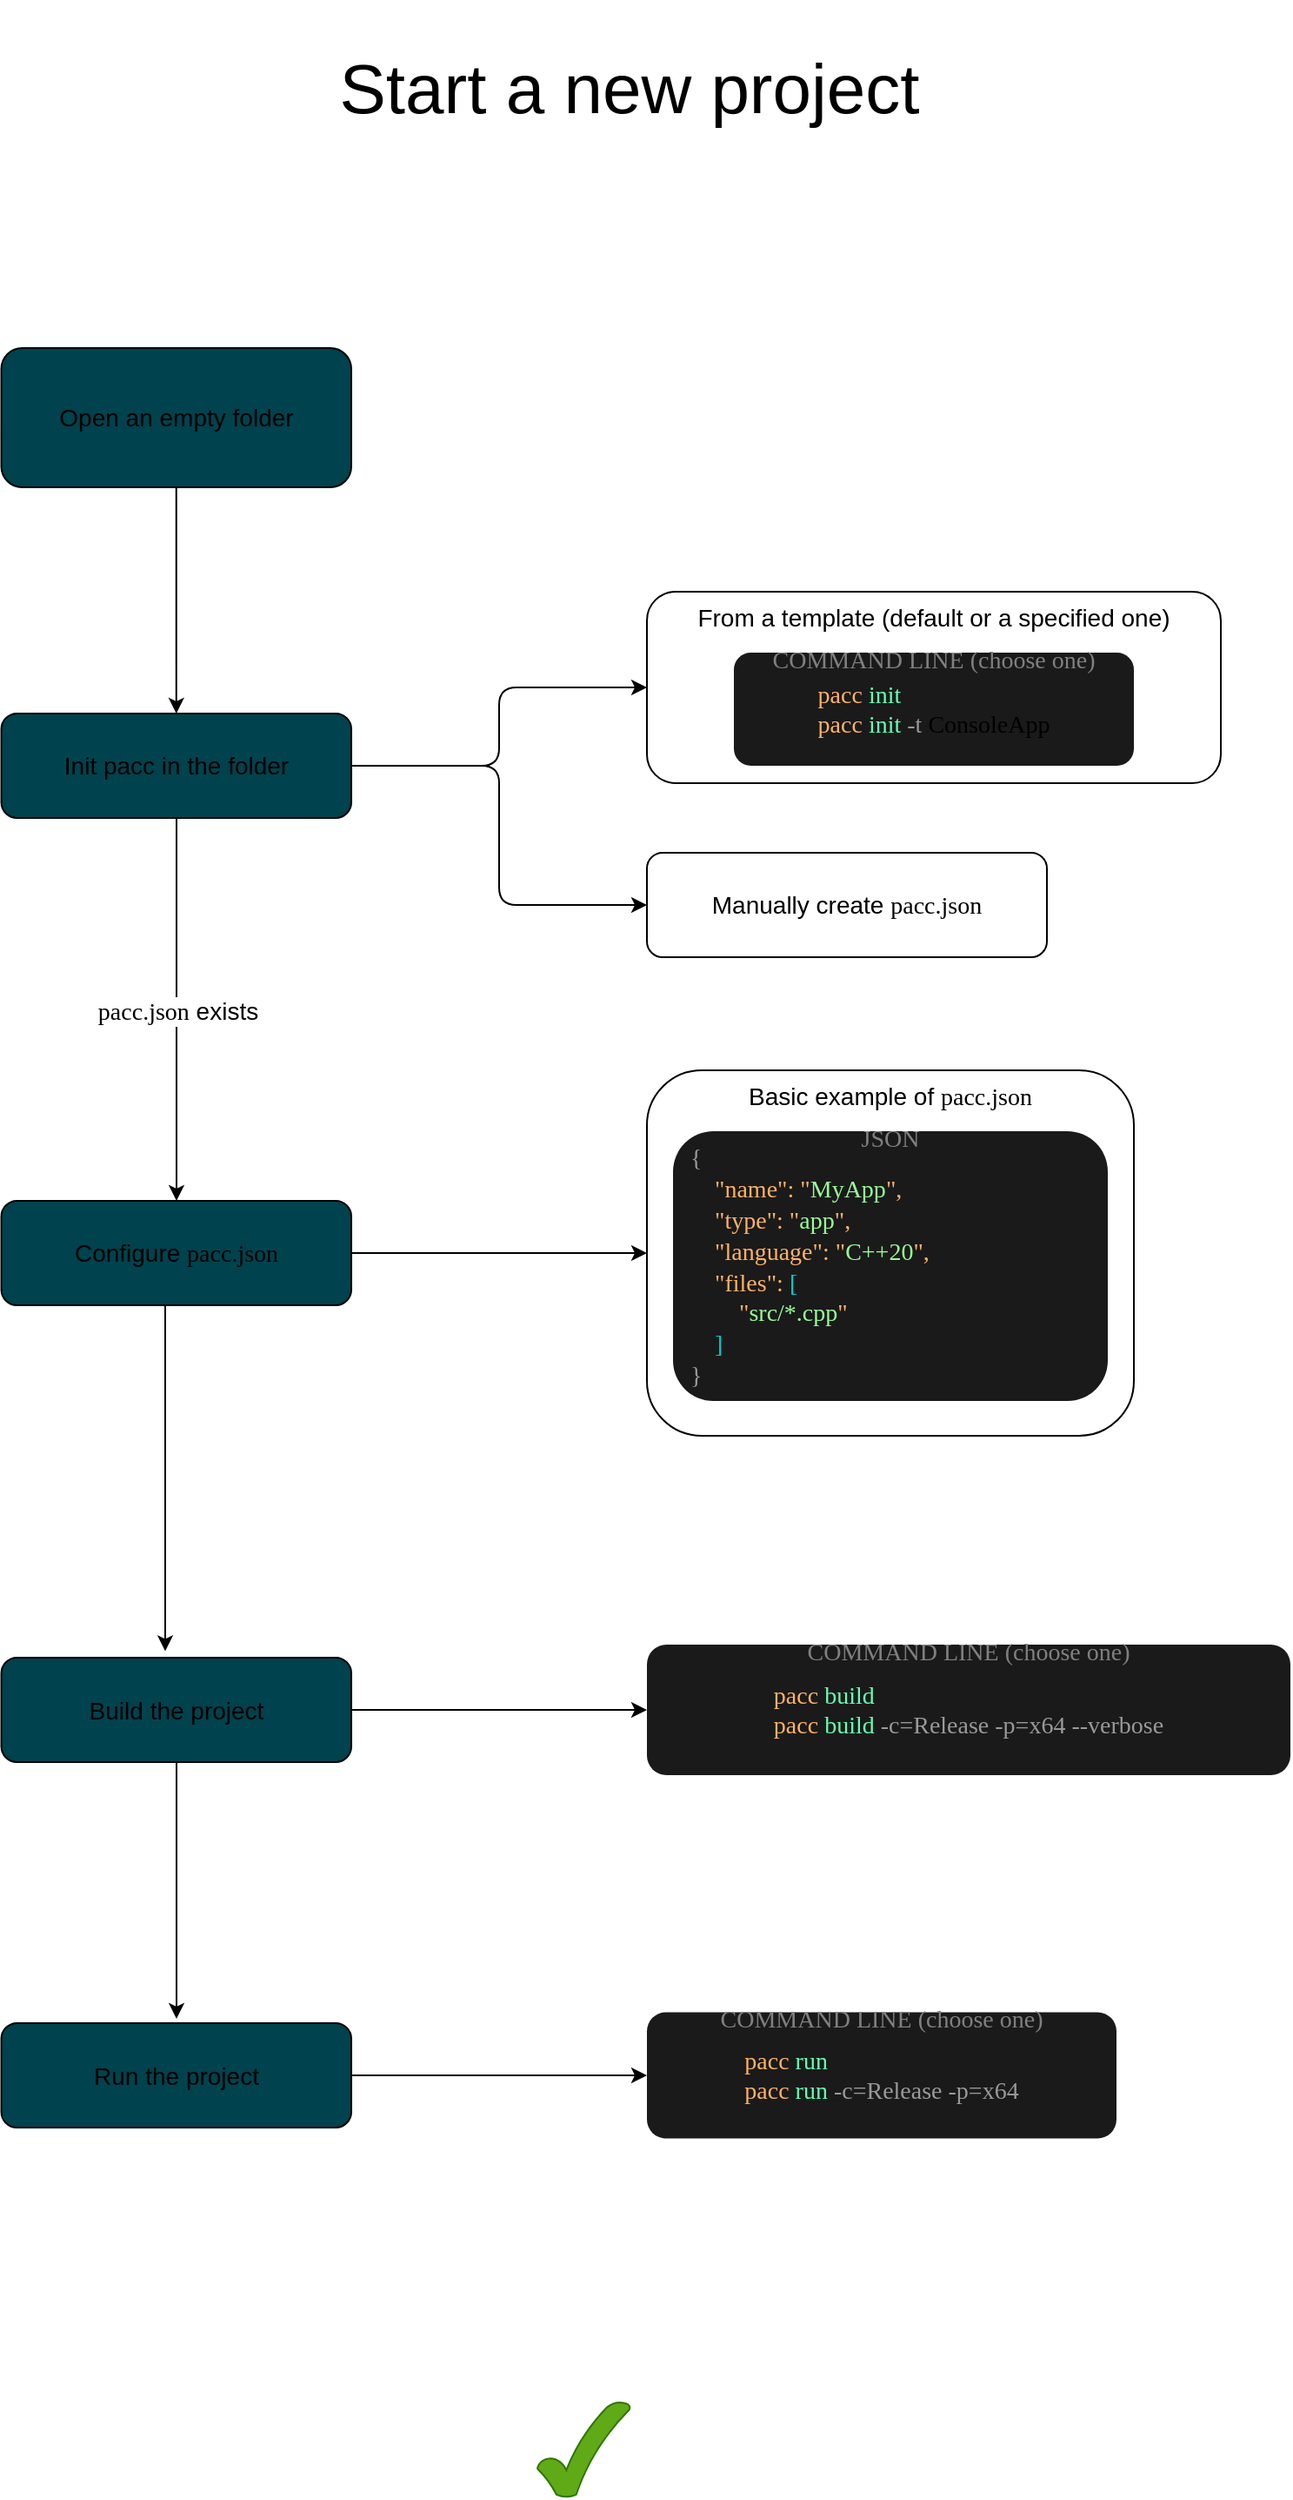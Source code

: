 <mxfile>
    <diagram id="rQ8pEVbktfdjI1r4rxag" name="User workflow">
        <mxGraphModel dx="2730" dy="1864" grid="0" gridSize="10" guides="1" tooltips="1" connect="1" arrows="1" fold="1" page="1" pageScale="1" pageWidth="1200" pageHeight="1200" math="0" shadow="0">
            <root>
                <mxCell id="0"/>
                <mxCell id="1" parent="0"/>
                <mxCell id="5" style="edgeStyle=none;html=1;entryX=0.5;entryY=0;entryDx=0;entryDy=0;fontFamily=Helvetica;fontSize=14;" parent="1" source="2" target="4" edge="1">
                    <mxGeometry relative="1" as="geometry"/>
                </mxCell>
                <mxCell id="2" value="Open an empty folder" style="rounded=1;whiteSpace=wrap;html=1;fontSize=14;fillColor=#00424D;" parent="1" vertex="1">
                    <mxGeometry x="238.75" y="280" width="201.25" height="80" as="geometry"/>
                </mxCell>
                <mxCell id="3" value="Start a new project" style="text;html=1;strokeColor=none;fillColor=none;align=center;verticalAlign=middle;whiteSpace=wrap;rounded=0;fontStyle=0;fontSize=40;fontFamily=Helvetica;" parent="1" vertex="1">
                    <mxGeometry x="353" y="80" width="494" height="100" as="geometry"/>
                </mxCell>
                <mxCell id="7" style="edgeStyle=elbowEdgeStyle;html=1;entryX=0;entryY=0.5;entryDx=0;entryDy=0;fontFamily=Helvetica;fontSize=14;" parent="1" source="4" target="6" edge="1">
                    <mxGeometry relative="1" as="geometry"/>
                </mxCell>
                <mxCell id="9" style="edgeStyle=elbowEdgeStyle;html=1;fontFamily=Helvetica;fontSize=14;" parent="1" source="4" target="8" edge="1">
                    <mxGeometry relative="1" as="geometry"/>
                </mxCell>
                <mxCell id="11" style="edgeStyle=elbowEdgeStyle;html=1;entryX=0.5;entryY=0;entryDx=0;entryDy=0;fontFamily=Helvetica;fontSize=14;" parent="1" source="4" target="10" edge="1">
                    <mxGeometry relative="1" as="geometry"/>
                </mxCell>
                <mxCell id="12" value="&lt;font face=&quot;Jetbrains Mono&quot; data-font-src=&quot;https://fonts.googleapis.com/css?family=Jetbrains+Mono&quot;&gt;pacc.json&lt;/font&gt; exists" style="edgeLabel;html=1;align=center;verticalAlign=middle;resizable=0;points=[];fontSize=14;fontFamily=Helvetica;" parent="11" vertex="1" connectable="0">
                    <mxGeometry x="0.11" y="-1" relative="1" as="geometry">
                        <mxPoint x="1" y="-11" as="offset"/>
                    </mxGeometry>
                </mxCell>
                <mxCell id="4" value="Init pacc in the folder" style="rounded=1;whiteSpace=wrap;html=1;fontSize=14;fillColor=#00424D;" parent="1" vertex="1">
                    <mxGeometry x="238.76" y="490" width="201.25" height="60" as="geometry"/>
                </mxCell>
                <mxCell id="8" value="Manually create &lt;font face=&quot;Jetbrains Mono&quot; data-font-src=&quot;https://fonts.googleapis.com/css?family=Jetbrains+Mono&quot;&gt;pacc.json&lt;/font&gt;" style="rounded=1;whiteSpace=wrap;html=1;fontSize=14;" parent="1" vertex="1">
                    <mxGeometry x="610" y="570" width="230" height="60" as="geometry"/>
                </mxCell>
                <mxCell id="Yf-Wof1ilXHHz93_DX26-17" style="edgeStyle=elbowEdgeStyle;html=1;fontFamily=Helvetica;fontSize=24;fontColor=#FFB366;entryX=0;entryY=0.5;entryDx=0;entryDy=0;" parent="1" source="10" target="Yf-Wof1ilXHHz93_DX26-18" edge="1">
                    <mxGeometry relative="1" as="geometry">
                        <mxPoint x="560" y="800" as="targetPoint"/>
                    </mxGeometry>
                </mxCell>
                <mxCell id="Yf-Wof1ilXHHz93_DX26-22" style="edgeStyle=elbowEdgeStyle;html=1;entryX=0.468;entryY=-0.063;entryDx=0;entryDy=0;entryPerimeter=0;fontFamily=Jetbrains Mono;fontSource=https%3A%2F%2Ffonts.googleapis.com%2Fcss%3Ffamily%3DJetbrains%2BMono;fontSize=40;fontColor=#99FF99;" parent="1" source="10" target="Yf-Wof1ilXHHz93_DX26-21" edge="1">
                    <mxGeometry relative="1" as="geometry"/>
                </mxCell>
                <mxCell id="10" value="Configure &lt;font face=&quot;Jetbrains Mono&quot; data-font-src=&quot;https://fonts.googleapis.com/css?family=Jetbrains+Mono&quot;&gt;pacc.json&lt;/font&gt;" style="rounded=1;whiteSpace=wrap;html=1;fontSize=14;fillColor=#00424D;" parent="1" vertex="1">
                    <mxGeometry x="238.76" y="770" width="201.25" height="60" as="geometry"/>
                </mxCell>
                <mxCell id="8BsTptG8FJSiwy7AX7L5-16" value="" style="group" parent="1" vertex="1" connectable="0">
                    <mxGeometry x="610" y="420" width="330" height="110" as="geometry"/>
                </mxCell>
                <mxCell id="6" value="From a template (default or a specified one)" style="rounded=1;whiteSpace=wrap;html=1;fontSize=14;verticalAlign=top;" parent="8BsTptG8FJSiwy7AX7L5-16" vertex="1">
                    <mxGeometry width="330" height="110" as="geometry"/>
                </mxCell>
                <mxCell id="8BsTptG8FJSiwy7AX7L5-15" value="" style="group" parent="8BsTptG8FJSiwy7AX7L5-16" vertex="1" connectable="0">
                    <mxGeometry x="50" y="30" width="230" height="70" as="geometry"/>
                </mxCell>
                <mxCell id="14" value="&lt;div style=&quot;text-align: left ; font-family: &amp;#34;helvetica&amp;#34;&quot;&gt;&lt;span style=&quot;font-family: &amp;#34;jetbrains mono&amp;#34; ; line-height: 1.2&quot;&gt;&lt;font color=&quot;#ffb366&quot;&gt;pacc&lt;/font&gt; &lt;font color=&quot;#66ffb3&quot;&gt;init&lt;/font&gt;&lt;/span&gt;&lt;/div&gt;&lt;font face=&quot;Jetbrains Mono&quot; data-font-src=&quot;https://fonts.googleapis.com/css?family=Jetbrains+Mono&quot;&gt;&lt;div style=&quot;text-align: left&quot;&gt;&lt;font color=&quot;#ffb366&quot;&gt;pacc&lt;/font&gt; &lt;font color=&quot;#66ffb3&quot;&gt;init&lt;/font&gt; &lt;font color=&quot;#999999&quot;&gt;-t&lt;/font&gt; ConsoleApp&lt;/div&gt;&lt;/font&gt;" style="rounded=1;whiteSpace=wrap;html=1;fontSize=14;strokeColor=none;fillColor=#1A1A1A;spacingTop=0;" parent="8BsTptG8FJSiwy7AX7L5-15" vertex="1">
                    <mxGeometry y="5" width="230" height="65" as="geometry"/>
                </mxCell>
                <mxCell id="15" value="COMMAND LINE (choose one)" style="text;html=1;strokeColor=none;fillColor=none;align=center;verticalAlign=middle;whiteSpace=wrap;rounded=0;fontFamily=Jetbrains Mono;fontSource=https%3A%2F%2Ffonts.googleapis.com%2Fcss%3Ffamily%3DJetbrains%2BMono;fontSize=14;fontColor=#808080;" parent="8BsTptG8FJSiwy7AX7L5-15" vertex="1">
                    <mxGeometry width="230" height="20" as="geometry"/>
                </mxCell>
                <mxCell id="Yf-Wof1ilXHHz93_DX26-19" value="" style="group" parent="1" vertex="1" connectable="0">
                    <mxGeometry x="610" y="695" width="280" height="210" as="geometry"/>
                </mxCell>
                <mxCell id="Yf-Wof1ilXHHz93_DX26-18" value="Basic example of &lt;font face=&quot;Jetbrains Mono&quot; data-font-src=&quot;https://fonts.googleapis.com/css?family=Jetbrains+Mono&quot;&gt;pacc.json&lt;/font&gt;" style="rounded=1;whiteSpace=wrap;html=1;fontSize=14;verticalAlign=top;" parent="Yf-Wof1ilXHHz93_DX26-19" vertex="1">
                    <mxGeometry width="280" height="210" as="geometry"/>
                </mxCell>
                <mxCell id="Yf-Wof1ilXHHz93_DX26-15" value="&lt;div&gt;&lt;font face=&quot;jetbrains mono&quot; color=&quot;#999999&quot;&gt;{&lt;/font&gt;&lt;/div&gt;&lt;div&gt;&lt;font color=&quot;#ffb366&quot; face=&quot;jetbrains mono&quot;&gt;&amp;nbsp; &amp;nbsp; &quot;&lt;/font&gt;&lt;font face=&quot;jetbrains mono&quot; color=&quot;#ffb366&quot;&gt;name&lt;/font&gt;&lt;font color=&quot;#ffb366&quot; face=&quot;jetbrains mono&quot;&gt;&quot;: &quot;&lt;/font&gt;&lt;font face=&quot;jetbrains mono&quot; color=&quot;#99ff99&quot;&gt;MyApp&lt;/font&gt;&lt;font color=&quot;#ffb366&quot; face=&quot;jetbrains mono&quot;&gt;&quot;,&lt;/font&gt;&lt;/div&gt;&lt;div&gt;&lt;font color=&quot;#ffb366&quot; face=&quot;jetbrains mono&quot;&gt;&amp;nbsp; &amp;nbsp; &quot;type&quot;: &quot;&lt;/font&gt;&lt;font face=&quot;jetbrains mono&quot; color=&quot;#99ff99&quot;&gt;app&lt;/font&gt;&lt;font color=&quot;#ffb366&quot; face=&quot;jetbrains mono&quot;&gt;&quot;,&lt;/font&gt;&lt;/div&gt;&lt;div&gt;&lt;font color=&quot;#ffb366&quot; face=&quot;jetbrains mono&quot;&gt;&amp;nbsp; &amp;nbsp; &quot;&lt;/font&gt;&lt;font face=&quot;jetbrains mono&quot; color=&quot;#ffb366&quot;&gt;language&lt;/font&gt;&lt;font color=&quot;#ffb366&quot; face=&quot;jetbrains mono&quot;&gt;&quot;: &quot;&lt;/font&gt;&lt;font face=&quot;jetbrains mono&quot; color=&quot;#99ff99&quot;&gt;C++20&lt;/font&gt;&lt;font color=&quot;#ffb366&quot; face=&quot;jetbrains mono&quot;&gt;&quot;,&lt;/font&gt;&lt;/div&gt;&lt;div&gt;&lt;font color=&quot;#ffb366&quot; face=&quot;jetbrains mono&quot;&gt;&amp;nbsp; &amp;nbsp; &quot;&lt;/font&gt;&lt;font face=&quot;jetbrains mono&quot; color=&quot;#ffb366&quot;&gt;files&lt;/font&gt;&lt;font color=&quot;#ffb366&quot; face=&quot;jetbrains mono&quot;&gt;&quot;: &lt;/font&gt;&lt;font face=&quot;jetbrains mono&quot; color=&quot;#00cccc&quot;&gt;[&lt;/font&gt;&lt;/div&gt;&lt;div&gt;&lt;font color=&quot;#ffb366&quot; face=&quot;jetbrains mono&quot;&gt;&amp;nbsp; &amp;nbsp; &amp;nbsp; &amp;nbsp; &quot;&lt;/font&gt;&lt;font face=&quot;jetbrains mono&quot; color=&quot;#99ff99&quot;&gt;src/*.cpp&lt;/font&gt;&lt;font color=&quot;#ffb366&quot; face=&quot;jetbrains mono&quot;&gt;&quot;&lt;/font&gt;&lt;/div&gt;&lt;div&gt;&lt;font color=&quot;#ffb366&quot; face=&quot;jetbrains mono&quot;&gt;&amp;nbsp; &amp;nbsp; &lt;/font&gt;&lt;font face=&quot;jetbrains mono&quot; color=&quot;#00cccc&quot;&gt;]&lt;/font&gt;&lt;/div&gt;&lt;div&gt;&lt;font face=&quot;jetbrains mono&quot; color=&quot;#999999&quot;&gt;}&lt;/font&gt;&lt;/div&gt;" style="rounded=1;whiteSpace=wrap;html=1;fontSize=14;strokeColor=none;fillColor=#1A1A1A;spacingTop=0;align=left;spacingLeft=8;" parent="Yf-Wof1ilXHHz93_DX26-19" vertex="1">
                    <mxGeometry x="15" y="35" width="250" height="155" as="geometry"/>
                </mxCell>
                <mxCell id="Yf-Wof1ilXHHz93_DX26-16" value="JSON" style="text;html=1;strokeColor=none;fillColor=none;align=center;verticalAlign=middle;whiteSpace=wrap;rounded=0;fontFamily=Jetbrains Mono;fontSource=https%3A%2F%2Ffonts.googleapis.com%2Fcss%3Ffamily%3DJetbrains%2BMono;fontSize=14;fontColor=#808080;" parent="Yf-Wof1ilXHHz93_DX26-19" vertex="1">
                    <mxGeometry x="15" y="30" width="250" height="20" as="geometry"/>
                </mxCell>
                <mxCell id="Yf-Wof1ilXHHz93_DX26-25" style="edgeStyle=elbowEdgeStyle;html=1;entryX=0;entryY=0.5;entryDx=0;entryDy=0;fontFamily=Jetbrains Mono;fontSource=https%3A%2F%2Ffonts.googleapis.com%2Fcss%3Ffamily%3DJetbrains%2BMono;fontSize=40;fontColor=#66FFB3;" parent="1" source="Yf-Wof1ilXHHz93_DX26-21" target="Yf-Wof1ilXHHz93_DX26-23" edge="1">
                    <mxGeometry relative="1" as="geometry"/>
                </mxCell>
                <mxCell id="Yf-Wof1ilXHHz93_DX26-32" style="edgeStyle=elbowEdgeStyle;html=1;fontFamily=Jetbrains Mono;fontSource=https%3A%2F%2Ffonts.googleapis.com%2Fcss%3Ffamily%3DJetbrains%2BMono;fontSize=40;fontColor=#66FFB3;" parent="1" source="Yf-Wof1ilXHHz93_DX26-21" edge="1">
                    <mxGeometry relative="1" as="geometry">
                        <mxPoint x="339.385" y="1240" as="targetPoint"/>
                    </mxGeometry>
                </mxCell>
                <mxCell id="Yf-Wof1ilXHHz93_DX26-21" value="Build the project" style="rounded=1;whiteSpace=wrap;html=1;fontSize=14;fillColor=#00424D;" parent="1" vertex="1">
                    <mxGeometry x="238.76" y="1032.5" width="201.25" height="60" as="geometry"/>
                </mxCell>
                <mxCell id="Yf-Wof1ilXHHz93_DX26-31" style="edgeStyle=elbowEdgeStyle;html=1;fontFamily=Jetbrains Mono;fontSource=https%3A%2F%2Ffonts.googleapis.com%2Fcss%3Ffamily%3DJetbrains%2BMono;fontSize=40;fontColor=#66FFB3;" parent="1" source="Yf-Wof1ilXHHz93_DX26-27" target="Yf-Wof1ilXHHz93_DX26-29" edge="1">
                    <mxGeometry relative="1" as="geometry"/>
                </mxCell>
                <mxCell id="Yf-Wof1ilXHHz93_DX26-27" value="Run the project" style="rounded=1;whiteSpace=wrap;html=1;fontSize=14;fillColor=#00424D;" parent="1" vertex="1">
                    <mxGeometry x="238.76" y="1242.5" width="201.25" height="60" as="geometry"/>
                </mxCell>
                <mxCell id="Yf-Wof1ilXHHz93_DX26-33" value="" style="group" parent="1" vertex="1" connectable="0">
                    <mxGeometry x="610" y="1020" width="370" height="80" as="geometry"/>
                </mxCell>
                <mxCell id="Yf-Wof1ilXHHz93_DX26-23" value="&lt;div style=&quot;text-align: left ; font-family: &amp;#34;helvetica&amp;#34;&quot;&gt;&lt;span style=&quot;font-family: &amp;#34;jetbrains mono&amp;#34; ; line-height: 1.2&quot;&gt;&lt;font color=&quot;#ffb366&quot;&gt;pacc&lt;/font&gt; &lt;font color=&quot;#66ffb3&quot;&gt;build&lt;/font&gt;&lt;/span&gt;&lt;/div&gt;&lt;font face=&quot;Jetbrains Mono&quot; data-font-src=&quot;https://fonts.googleapis.com/css?family=Jetbrains+Mono&quot;&gt;&lt;div style=&quot;text-align: left&quot;&gt;&lt;font color=&quot;#ffb366&quot;&gt;pacc&lt;/font&gt;&amp;nbsp;&lt;font color=&quot;#66ffb3&quot;&gt;build&lt;/font&gt;&amp;nbsp;&lt;font color=&quot;#999999&quot;&gt;-c=Release -p=x64 --verbose&lt;/font&gt;&lt;/div&gt;&lt;/font&gt;" style="rounded=1;whiteSpace=wrap;html=1;fontSize=14;strokeColor=none;fillColor=#1A1A1A;spacingTop=0;fontFamily=Jetbrains Mono;fontSource=https%3A%2F%2Ffonts.googleapis.com%2Fcss%3Ffamily%3DJetbrains%2BMono;fontColor=#99FF99;" parent="Yf-Wof1ilXHHz93_DX26-33" vertex="1">
                    <mxGeometry y="5" width="370" height="75" as="geometry"/>
                </mxCell>
                <mxCell id="Yf-Wof1ilXHHz93_DX26-24" value="COMMAND LINE (choose one)" style="text;html=1;strokeColor=none;fillColor=none;align=center;verticalAlign=middle;whiteSpace=wrap;rounded=0;fontFamily=Jetbrains Mono;fontSource=https%3A%2F%2Ffonts.googleapis.com%2Fcss%3Ffamily%3DJetbrains%2BMono;fontSize=14;fontColor=#808080;" parent="Yf-Wof1ilXHHz93_DX26-33" vertex="1">
                    <mxGeometry width="370" height="20" as="geometry"/>
                </mxCell>
                <mxCell id="Yf-Wof1ilXHHz93_DX26-34" value="" style="group" parent="1" vertex="1" connectable="0">
                    <mxGeometry x="610" y="1231.25" width="270" height="77.5" as="geometry"/>
                </mxCell>
                <mxCell id="Yf-Wof1ilXHHz93_DX26-29" value="&lt;div style=&quot;text-align: left ; font-family: &amp;#34;helvetica&amp;#34;&quot;&gt;&lt;span style=&quot;font-family: &amp;#34;jetbrains mono&amp;#34; ; line-height: 1.2&quot;&gt;&lt;font color=&quot;#ffb366&quot;&gt;pacc&lt;/font&gt; &lt;font color=&quot;#66ffb3&quot;&gt;run&lt;/font&gt;&lt;/span&gt;&lt;/div&gt;&lt;font face=&quot;Jetbrains Mono&quot; data-font-src=&quot;https://fonts.googleapis.com/css?family=Jetbrains+Mono&quot;&gt;&lt;div style=&quot;text-align: left&quot;&gt;&lt;font color=&quot;#ffb366&quot;&gt;pacc&lt;/font&gt;&amp;nbsp;&lt;font color=&quot;#66ffb3&quot;&gt;run&lt;/font&gt;&amp;nbsp;&lt;font color=&quot;#999999&quot;&gt;-c=Release -p=x64&lt;/font&gt;&lt;/div&gt;&lt;/font&gt;" style="rounded=1;whiteSpace=wrap;html=1;fontSize=14;strokeColor=none;fillColor=#1A1A1A;spacingTop=0;fontFamily=Jetbrains Mono;fontSource=https%3A%2F%2Ffonts.googleapis.com%2Fcss%3Ffamily%3DJetbrains%2BMono;fontColor=#99FF99;" parent="Yf-Wof1ilXHHz93_DX26-34" vertex="1">
                    <mxGeometry y="5" width="270" height="72.5" as="geometry"/>
                </mxCell>
                <mxCell id="Yf-Wof1ilXHHz93_DX26-30" value="COMMAND LINE (choose one)" style="text;html=1;strokeColor=none;fillColor=none;align=center;verticalAlign=middle;whiteSpace=wrap;rounded=0;fontFamily=Jetbrains Mono;fontSource=https%3A%2F%2Ffonts.googleapis.com%2Fcss%3Ffamily%3DJetbrains%2BMono;fontSize=14;fontColor=#808080;" parent="Yf-Wof1ilXHHz93_DX26-34" vertex="1">
                    <mxGeometry width="270" height="20" as="geometry"/>
                </mxCell>
                <mxCell id="Yf-Wof1ilXHHz93_DX26-35" value="" style="verticalLabelPosition=bottom;verticalAlign=top;html=1;shape=mxgraph.basic.tick;rounded=1;fontFamily=Jetbrains Mono;fontSource=https%3A%2F%2Ffonts.googleapis.com%2Fcss%3Ffamily%3DJetbrains%2BMono;fontSize=40;fontColor=#ffffff;fillColor=#60a917;strokeColor=#2D7600;" parent="1" vertex="1">
                    <mxGeometry x="547" y="1460" width="53.28" height="55" as="geometry"/>
                </mxCell>
            </root>
        </mxGraphModel>
    </diagram>
    <diagram id="hdKXeh2ihS1jB8qXqW4d" name="Concepts">
        <mxGraphModel grid="1" gridSize="10" guides="1" tooltips="1" connect="1" arrows="1" page="1" fold="1" pageScale="1" pageWidth="1200" pageHeight="1200" math="0" shadow="0">
            <root>
                <mxCell id="2CQEjjkzLkvVs51h77Lw-0"/>
                <mxCell id="2CQEjjkzLkvVs51h77Lw-1" parent="2CQEjjkzLkvVs51h77Lw-0"/>
                <mxCell id="2CQEjjkzLkvVs51h77Lw-2" value="Package" style="text;html=1;strokeColor=none;fillColor=none;align=center;verticalAlign=middle;whiteSpace=wrap;rounded=0;fontFamily=Helvetica;fontSize=40;fontColor=#FFFFFF;" parent="2CQEjjkzLkvVs51h77Lw-1" vertex="1">
                    <mxGeometry y="240" width="600" height="80" as="geometry"/>
                </mxCell>
                <mxCell id="2CQEjjkzLkvVs51h77Lw-3" value="Project" style="text;html=1;strokeColor=none;fillColor=none;align=center;verticalAlign=middle;whiteSpace=wrap;rounded=0;fontFamily=Helvetica;fontSize=40;fontColor=#FFFFFF;" parent="2CQEjjkzLkvVs51h77Lw-1" vertex="1">
                    <mxGeometry x="680" y="240" width="600" height="80" as="geometry"/>
                </mxCell>
                <mxCell id="2CQEjjkzLkvVs51h77Lw-4" value="Target" style="text;html=1;strokeColor=none;fillColor=none;align=center;verticalAlign=middle;whiteSpace=wrap;rounded=0;fontFamily=Helvetica;fontSize=40;fontColor=#FFFFFF;" parent="2CQEjjkzLkvVs51h77Lw-1" vertex="1">
                    <mxGeometry y="760" width="600" height="80" as="geometry"/>
                </mxCell>
                <mxCell id="2CQEjjkzLkvVs51h77Lw-5" value="Dependency" style="text;html=1;strokeColor=none;fillColor=none;align=center;verticalAlign=middle;whiteSpace=wrap;rounded=0;fontFamily=Helvetica;fontSize=40;fontColor=#FFFFFF;" parent="2CQEjjkzLkvVs51h77Lw-1" vertex="1">
                    <mxGeometry x="680" y="760" width="600" height="80" as="geometry"/>
                </mxCell>
                <mxCell id="2CQEjjkzLkvVs51h77Lw-6" value="Any folder that contains the pacc configuration file with a valid setup." style="text;html=1;strokeColor=none;fillColor=none;align=left;verticalAlign=top;whiteSpace=wrap;rounded=0;fontFamily=Helvetica;fontSize=14;fontColor=#FFFFFF;" parent="2CQEjjkzLkvVs51h77Lw-1" vertex="1">
                    <mxGeometry y="320" width="600" height="360" as="geometry"/>
                </mxCell>
                <mxCell id="2CQEjjkzLkvVs51h77Lw-7" value="A named target that produce an executable file (unless it's an interface)." style="text;html=1;strokeColor=none;fillColor=none;align=left;verticalAlign=top;whiteSpace=wrap;rounded=0;fontFamily=Helvetica;fontSize=14;fontColor=#FFFFFF;" parent="2CQEjjkzLkvVs51h77Lw-1" vertex="1">
                    <mxGeometry x="680" y="320" width="600" height="360" as="geometry"/>
                </mxCell>
                <mxCell id="2CQEjjkzLkvVs51h77Lw-8" value="An entity with set of compilation rules." style="text;html=1;strokeColor=none;fillColor=none;align=left;verticalAlign=top;whiteSpace=wrap;rounded=0;fontFamily=Helvetica;fontSize=14;fontColor=#FFFFFF;" parent="2CQEjjkzLkvVs51h77Lw-1" vertex="1">
                    <mxGeometry y="840" width="600" height="360" as="geometry"/>
                </mxCell>
                <mxCell id="2CQEjjkzLkvVs51h77Lw-9" value="Either a project or a file.&amp;nbsp;" style="text;html=1;strokeColor=none;fillColor=none;align=left;verticalAlign=top;whiteSpace=wrap;rounded=0;fontFamily=Helvetica;fontSize=14;fontColor=#FFFFFF;" parent="2CQEjjkzLkvVs51h77Lw-1" vertex="1">
                    <mxGeometry x="680" y="840" width="600" height="360" as="geometry"/>
                </mxCell>
                <mxCell id="_OnbGSHtSabh0hQDu8ZZ-0" value="Package Loader" style="text;html=1;strokeColor=none;fillColor=none;align=center;verticalAlign=middle;whiteSpace=wrap;rounded=0;fontFamily=Helvetica;fontSize=40;fontColor=#FFFFFF;" vertex="1" parent="2CQEjjkzLkvVs51h77Lw-1">
                    <mxGeometry x="1360" y="240" width="600" height="80" as="geometry"/>
                </mxCell>
                <mxCell id="_OnbGSHtSabh0hQDu8ZZ-1" value="A class that loads a package outputting an object that is later managed by a Package Handler.&lt;br&gt;&lt;br&gt;Requirements:&lt;br&gt;&lt;ul&gt;&lt;li&gt;Implements &lt;font face=&quot;Jetbrains Mono&quot; data-font-src=&quot;https://fonts.googleapis.com/css?family=Jetbrains+Mono&quot; color=&quot;#66ffb3&quot;&gt;IPackageLoader&lt;/font&gt;&lt;/li&gt;&lt;/ul&gt;" style="text;html=1;strokeColor=none;fillColor=none;align=left;verticalAlign=top;whiteSpace=wrap;rounded=0;fontFamily=Helvetica;fontSize=14;fontColor=#FFFFFF;" vertex="1" parent="2CQEjjkzLkvVs51h77Lw-1">
                    <mxGeometry x="1360" y="320" width="600" height="360" as="geometry"/>
                </mxCell>
                <mxCell id="_OnbGSHtSabh0hQDu8ZZ-4" value="Package Handler" style="text;html=1;strokeColor=none;fillColor=none;align=center;verticalAlign=middle;whiteSpace=wrap;rounded=0;fontFamily=Helvetica;fontSize=40;fontColor=#FFFFFF;" vertex="1" parent="2CQEjjkzLkvVs51h77Lw-1">
                    <mxGeometry x="2040" y="240" width="600" height="80" as="geometry"/>
                </mxCell>
                <mxCell id="_OnbGSHtSabh0hQDu8ZZ-5" value="A class that is a middle-man when PACC is doing certain things with already loaded package, such as:&lt;br&gt;&lt;ul&gt;&lt;li&gt;firing events&lt;/li&gt;&lt;li&gt;querying information (sources, binaries, etc.)&lt;/li&gt;&lt;li&gt;tbd&lt;/li&gt;&lt;/ul&gt;&lt;div&gt;Requirements:&lt;/div&gt;&lt;div&gt;&lt;ul&gt;&lt;li&gt;Implements &lt;font face=&quot;Jetbrains Mono&quot; data-font-src=&quot;https://fonts.googleapis.com/css?family=Jetbrains+Mono&quot; color=&quot;#66ffb3&quot;&gt;IPackageHandler&lt;/font&gt;&lt;/li&gt;&lt;/ul&gt;&lt;/div&gt;" style="text;html=1;strokeColor=none;fillColor=none;align=left;verticalAlign=top;whiteSpace=wrap;rounded=0;fontFamily=Helvetica;fontSize=14;fontColor=#FFFFFF;" vertex="1" parent="2CQEjjkzLkvVs51h77Lw-1">
                    <mxGeometry x="2040" y="320" width="600" height="360" as="geometry"/>
                </mxCell>
            </root>
        </mxGraphModel>
    </diagram>
    <diagram name="Internal workflow" id="hu5H41ZVG87kryeA2YwK">
        <mxGraphModel dx="2748" dy="1553" grid="1" gridSize="10" guides="1" tooltips="1" connect="1" arrows="1" fold="1" page="1" pageScale="1" pageWidth="1200" pageHeight="1200" math="0" shadow="0">
            <root>
                <mxCell id="SV1uYd4kllaxetPMgQ-1-0"/>
                <mxCell id="SV1uYd4kllaxetPMgQ-1-1" parent="SV1uYd4kllaxetPMgQ-1-0"/>
                <mxCell id="AP55G0CGhp90mcs5TJbf-95" style="html=1;entryX=0.193;entryY=1.014;entryDx=0;entryDy=0;fontFamily=Helvetica;fontSize=12;fontColor=default;exitX=1.009;exitY=0.053;exitDx=0;exitDy=0;exitPerimeter=0;entryPerimeter=0;" edge="1" parent="SV1uYd4kllaxetPMgQ-1-1" source="AP55G0CGhp90mcs5TJbf-93" target="AP55G0CGhp90mcs5TJbf-94">
                    <mxGeometry relative="1" as="geometry"/>
                </mxCell>
                <mxCell id="AP55G0CGhp90mcs5TJbf-93" value="" style="rounded=0;whiteSpace=wrap;html=1;fontFamily=Helvetica;fontSize=20;fontColor=default;strokeColor=default;fillColor=none;dashed=1;" vertex="1" parent="SV1uYd4kllaxetPMgQ-1-1">
                    <mxGeometry x="1350" y="390" width="300" height="660" as="geometry"/>
                </mxCell>
                <mxCell id="-L_EENKqrGlvPtYAICLQ-2" style="edgeStyle=none;html=1;entryX=0.5;entryY=0;entryDx=0;entryDy=0;" parent="SV1uYd4kllaxetPMgQ-1-1" source="SV1uYd4kllaxetPMgQ-1-3" target="-L_EENKqrGlvPtYAICLQ-1" edge="1">
                    <mxGeometry relative="1" as="geometry"/>
                </mxCell>
                <mxCell id="SV1uYd4kllaxetPMgQ-1-3" value="Open package folder" style="rounded=1;whiteSpace=wrap;html=1;fontSize=14;fillColor=#00424D;" parent="SV1uYd4kllaxetPMgQ-1-1" vertex="1">
                    <mxGeometry x="208.75" y="280" width="201.25" height="80" as="geometry"/>
                </mxCell>
                <mxCell id="SV1uYd4kllaxetPMgQ-1-4" value="Load package" style="text;html=1;strokeColor=none;fillColor=none;align=center;verticalAlign=middle;whiteSpace=wrap;rounded=0;fontStyle=0;fontSize=40;fontFamily=Helvetica;" parent="SV1uYd4kllaxetPMgQ-1-1" vertex="1">
                    <mxGeometry x="353" y="80" width="494" height="100" as="geometry"/>
                </mxCell>
                <mxCell id="SV1uYd4kllaxetPMgQ-1-5" style="edgeStyle=elbowEdgeStyle;html=1;entryX=0;entryY=0.5;entryDx=0;entryDy=0;fontFamily=Helvetica;fontSize=14;" parent="SV1uYd4kllaxetPMgQ-1-1" source="SV1uYd4kllaxetPMgQ-1-9" target="SV1uYd4kllaxetPMgQ-1-15" edge="1">
                    <mxGeometry relative="1" as="geometry"/>
                </mxCell>
                <mxCell id="SV1uYd4kllaxetPMgQ-1-6" style="edgeStyle=elbowEdgeStyle;html=1;fontFamily=Helvetica;fontSize=14;" parent="SV1uYd4kllaxetPMgQ-1-1" source="SV1uYd4kllaxetPMgQ-1-9" target="SV1uYd4kllaxetPMgQ-1-10" edge="1">
                    <mxGeometry relative="1" as="geometry"/>
                </mxCell>
                <mxCell id="SV1uYd4kllaxetPMgQ-1-7" style="edgeStyle=elbowEdgeStyle;html=1;entryX=0.5;entryY=0;entryDx=0;entryDy=0;fontFamily=Helvetica;fontSize=14;" parent="SV1uYd4kllaxetPMgQ-1-1" source="SV1uYd4kllaxetPMgQ-1-9" target="SV1uYd4kllaxetPMgQ-1-13" edge="1">
                    <mxGeometry relative="1" as="geometry"/>
                </mxCell>
                <mxCell id="SV1uYd4kllaxetPMgQ-1-8" value="&lt;font face=&quot;Jetbrains Mono&quot; data-font-src=&quot;https://fonts.googleapis.com/css?family=Jetbrains+Mono&quot;&gt;pacc.json&lt;/font&gt; exists" style="edgeLabel;html=1;align=center;verticalAlign=middle;resizable=0;points=[];fontSize=14;fontFamily=Helvetica;" parent="SV1uYd4kllaxetPMgQ-1-7" vertex="1" connectable="0">
                    <mxGeometry x="0.11" y="-1" relative="1" as="geometry">
                        <mxPoint x="1" y="-11" as="offset"/>
                    </mxGeometry>
                </mxCell>
                <mxCell id="SV1uYd4kllaxetPMgQ-1-9" value="Init pacc in the folder" style="rounded=1;whiteSpace=wrap;html=1;fontSize=14;fillColor=#00424D;" parent="SV1uYd4kllaxetPMgQ-1-1" vertex="1">
                    <mxGeometry x="210" y="2340" width="201.25" height="60" as="geometry"/>
                </mxCell>
                <mxCell id="SV1uYd4kllaxetPMgQ-1-10" value="Manually create &lt;font face=&quot;Jetbrains Mono&quot; data-font-src=&quot;https://fonts.googleapis.com/css?family=Jetbrains+Mono&quot;&gt;pacc.json&lt;/font&gt;" style="rounded=1;whiteSpace=wrap;html=1;fontSize=14;" parent="SV1uYd4kllaxetPMgQ-1-1" vertex="1">
                    <mxGeometry x="581.24" y="2420" width="230" height="60" as="geometry"/>
                </mxCell>
                <mxCell id="SV1uYd4kllaxetPMgQ-1-11" style="edgeStyle=elbowEdgeStyle;html=1;fontFamily=Helvetica;fontSize=24;fontColor=#FFB366;entryX=0;entryY=0.5;entryDx=0;entryDy=0;" parent="SV1uYd4kllaxetPMgQ-1-1" source="SV1uYd4kllaxetPMgQ-1-13" target="SV1uYd4kllaxetPMgQ-1-20" edge="1">
                    <mxGeometry relative="1" as="geometry">
                        <mxPoint x="531.24" y="2650" as="targetPoint"/>
                    </mxGeometry>
                </mxCell>
                <mxCell id="SV1uYd4kllaxetPMgQ-1-12" style="edgeStyle=elbowEdgeStyle;html=1;entryX=0.468;entryY=-0.063;entryDx=0;entryDy=0;entryPerimeter=0;fontFamily=Jetbrains Mono;fontSource=https%3A%2F%2Ffonts.googleapis.com%2Fcss%3Ffamily%3DJetbrains%2BMono;fontSize=40;fontColor=#99FF99;" parent="SV1uYd4kllaxetPMgQ-1-1" source="SV1uYd4kllaxetPMgQ-1-13" target="SV1uYd4kllaxetPMgQ-1-25" edge="1">
                    <mxGeometry relative="1" as="geometry"/>
                </mxCell>
                <mxCell id="SV1uYd4kllaxetPMgQ-1-13" value="Configure &lt;font face=&quot;Jetbrains Mono&quot; data-font-src=&quot;https://fonts.googleapis.com/css?family=Jetbrains+Mono&quot;&gt;pacc.json&lt;/font&gt;" style="rounded=1;whiteSpace=wrap;html=1;fontSize=14;fillColor=#00424D;" parent="SV1uYd4kllaxetPMgQ-1-1" vertex="1">
                    <mxGeometry x="210" y="2620" width="201.25" height="60" as="geometry"/>
                </mxCell>
                <mxCell id="SV1uYd4kllaxetPMgQ-1-14" value="" style="group" parent="SV1uYd4kllaxetPMgQ-1-1" vertex="1" connectable="0">
                    <mxGeometry x="581.24" y="2270" width="330" height="110" as="geometry"/>
                </mxCell>
                <mxCell id="SV1uYd4kllaxetPMgQ-1-15" value="From a template (default or a specified one)" style="rounded=1;whiteSpace=wrap;html=1;fontSize=14;verticalAlign=top;" parent="SV1uYd4kllaxetPMgQ-1-14" vertex="1">
                    <mxGeometry width="330" height="110" as="geometry"/>
                </mxCell>
                <mxCell id="SV1uYd4kllaxetPMgQ-1-16" value="" style="group" parent="SV1uYd4kllaxetPMgQ-1-14" vertex="1" connectable="0">
                    <mxGeometry x="50" y="30" width="230" height="70" as="geometry"/>
                </mxCell>
                <mxCell id="SV1uYd4kllaxetPMgQ-1-17" value="&lt;div style=&quot;text-align: left ; font-family: &amp;#34;helvetica&amp;#34;&quot;&gt;&lt;span style=&quot;font-family: &amp;#34;jetbrains mono&amp;#34; ; line-height: 1.2&quot;&gt;&lt;font color=&quot;#ffb366&quot;&gt;pacc&lt;/font&gt; &lt;font color=&quot;#66ffb3&quot;&gt;init&lt;/font&gt;&lt;/span&gt;&lt;/div&gt;&lt;font face=&quot;Jetbrains Mono&quot; data-font-src=&quot;https://fonts.googleapis.com/css?family=Jetbrains+Mono&quot;&gt;&lt;div style=&quot;text-align: left&quot;&gt;&lt;font color=&quot;#ffb366&quot;&gt;pacc&lt;/font&gt; &lt;font color=&quot;#66ffb3&quot;&gt;init&lt;/font&gt; &lt;font color=&quot;#999999&quot;&gt;-t&lt;/font&gt; ConsoleApp&lt;/div&gt;&lt;/font&gt;" style="rounded=1;whiteSpace=wrap;html=1;fontSize=14;strokeColor=none;fillColor=#1A1A1A;spacingTop=0;" parent="SV1uYd4kllaxetPMgQ-1-16" vertex="1">
                    <mxGeometry y="5" width="230" height="65" as="geometry"/>
                </mxCell>
                <mxCell id="SV1uYd4kllaxetPMgQ-1-18" value="COMMAND LINE (choose one)" style="text;html=1;strokeColor=none;fillColor=none;align=center;verticalAlign=middle;whiteSpace=wrap;rounded=0;fontFamily=Jetbrains Mono;fontSource=https%3A%2F%2Ffonts.googleapis.com%2Fcss%3Ffamily%3DJetbrains%2BMono;fontSize=14;fontColor=#808080;" parent="SV1uYd4kllaxetPMgQ-1-16" vertex="1">
                    <mxGeometry width="230" height="20" as="geometry"/>
                </mxCell>
                <mxCell id="SV1uYd4kllaxetPMgQ-1-19" value="" style="group" parent="SV1uYd4kllaxetPMgQ-1-1" vertex="1" connectable="0">
                    <mxGeometry x="581.24" y="2545" width="280" height="210" as="geometry"/>
                </mxCell>
                <mxCell id="SV1uYd4kllaxetPMgQ-1-20" value="Basic example of &lt;font face=&quot;Jetbrains Mono&quot; data-font-src=&quot;https://fonts.googleapis.com/css?family=Jetbrains+Mono&quot;&gt;pacc.json&lt;/font&gt;" style="rounded=1;whiteSpace=wrap;html=1;fontSize=14;verticalAlign=top;" parent="SV1uYd4kllaxetPMgQ-1-19" vertex="1">
                    <mxGeometry width="280" height="210" as="geometry"/>
                </mxCell>
                <mxCell id="SV1uYd4kllaxetPMgQ-1-21" value="&lt;div&gt;&lt;font face=&quot;jetbrains mono&quot; color=&quot;#999999&quot;&gt;{&lt;/font&gt;&lt;/div&gt;&lt;div&gt;&lt;font color=&quot;#ffb366&quot; face=&quot;jetbrains mono&quot;&gt;&amp;nbsp; &amp;nbsp; &quot;&lt;/font&gt;&lt;font face=&quot;jetbrains mono&quot; color=&quot;#ffb366&quot;&gt;name&lt;/font&gt;&lt;font color=&quot;#ffb366&quot; face=&quot;jetbrains mono&quot;&gt;&quot;: &quot;&lt;/font&gt;&lt;font face=&quot;jetbrains mono&quot; color=&quot;#99ff99&quot;&gt;MyApp&lt;/font&gt;&lt;font color=&quot;#ffb366&quot; face=&quot;jetbrains mono&quot;&gt;&quot;,&lt;/font&gt;&lt;/div&gt;&lt;div&gt;&lt;font color=&quot;#ffb366&quot; face=&quot;jetbrains mono&quot;&gt;&amp;nbsp; &amp;nbsp; &quot;type&quot;: &quot;&lt;/font&gt;&lt;font face=&quot;jetbrains mono&quot; color=&quot;#99ff99&quot;&gt;app&lt;/font&gt;&lt;font color=&quot;#ffb366&quot; face=&quot;jetbrains mono&quot;&gt;&quot;,&lt;/font&gt;&lt;/div&gt;&lt;div&gt;&lt;font color=&quot;#ffb366&quot; face=&quot;jetbrains mono&quot;&gt;&amp;nbsp; &amp;nbsp; &quot;&lt;/font&gt;&lt;font face=&quot;jetbrains mono&quot; color=&quot;#ffb366&quot;&gt;language&lt;/font&gt;&lt;font color=&quot;#ffb366&quot; face=&quot;jetbrains mono&quot;&gt;&quot;: &quot;&lt;/font&gt;&lt;font face=&quot;jetbrains mono&quot; color=&quot;#99ff99&quot;&gt;C++20&lt;/font&gt;&lt;font color=&quot;#ffb366&quot; face=&quot;jetbrains mono&quot;&gt;&quot;,&lt;/font&gt;&lt;/div&gt;&lt;div&gt;&lt;font color=&quot;#ffb366&quot; face=&quot;jetbrains mono&quot;&gt;&amp;nbsp; &amp;nbsp; &quot;&lt;/font&gt;&lt;font face=&quot;jetbrains mono&quot; color=&quot;#ffb366&quot;&gt;files&lt;/font&gt;&lt;font color=&quot;#ffb366&quot; face=&quot;jetbrains mono&quot;&gt;&quot;: &lt;/font&gt;&lt;font face=&quot;jetbrains mono&quot; color=&quot;#00cccc&quot;&gt;[&lt;/font&gt;&lt;/div&gt;&lt;div&gt;&lt;font color=&quot;#ffb366&quot; face=&quot;jetbrains mono&quot;&gt;&amp;nbsp; &amp;nbsp; &amp;nbsp; &amp;nbsp; &quot;&lt;/font&gt;&lt;font face=&quot;jetbrains mono&quot; color=&quot;#99ff99&quot;&gt;src/*.cpp&lt;/font&gt;&lt;font color=&quot;#ffb366&quot; face=&quot;jetbrains mono&quot;&gt;&quot;&lt;/font&gt;&lt;/div&gt;&lt;div&gt;&lt;font color=&quot;#ffb366&quot; face=&quot;jetbrains mono&quot;&gt;&amp;nbsp; &amp;nbsp; &lt;/font&gt;&lt;font face=&quot;jetbrains mono&quot; color=&quot;#00cccc&quot;&gt;]&lt;/font&gt;&lt;/div&gt;&lt;div&gt;&lt;font face=&quot;jetbrains mono&quot; color=&quot;#999999&quot;&gt;}&lt;/font&gt;&lt;/div&gt;" style="rounded=1;whiteSpace=wrap;html=1;fontSize=14;strokeColor=none;fillColor=#1A1A1A;spacingTop=0;align=left;spacingLeft=8;" parent="SV1uYd4kllaxetPMgQ-1-19" vertex="1">
                    <mxGeometry x="15" y="35" width="250" height="155" as="geometry"/>
                </mxCell>
                <mxCell id="SV1uYd4kllaxetPMgQ-1-22" value="JSON" style="text;html=1;strokeColor=none;fillColor=none;align=center;verticalAlign=middle;whiteSpace=wrap;rounded=0;fontFamily=Jetbrains Mono;fontSource=https%3A%2F%2Ffonts.googleapis.com%2Fcss%3Ffamily%3DJetbrains%2BMono;fontSize=14;fontColor=#808080;" parent="SV1uYd4kllaxetPMgQ-1-19" vertex="1">
                    <mxGeometry x="15" y="30" width="250" height="20" as="geometry"/>
                </mxCell>
                <mxCell id="SV1uYd4kllaxetPMgQ-1-23" style="edgeStyle=elbowEdgeStyle;html=1;entryX=0;entryY=0.5;entryDx=0;entryDy=0;fontFamily=Jetbrains Mono;fontSource=https%3A%2F%2Ffonts.googleapis.com%2Fcss%3Ffamily%3DJetbrains%2BMono;fontSize=40;fontColor=#66FFB3;" parent="SV1uYd4kllaxetPMgQ-1-1" source="SV1uYd4kllaxetPMgQ-1-25" target="SV1uYd4kllaxetPMgQ-1-29" edge="1">
                    <mxGeometry relative="1" as="geometry"/>
                </mxCell>
                <mxCell id="SV1uYd4kllaxetPMgQ-1-24" style="edgeStyle=elbowEdgeStyle;html=1;fontFamily=Jetbrains Mono;fontSource=https%3A%2F%2Ffonts.googleapis.com%2Fcss%3Ffamily%3DJetbrains%2BMono;fontSize=40;fontColor=#66FFB3;" parent="SV1uYd4kllaxetPMgQ-1-1" source="SV1uYd4kllaxetPMgQ-1-25" edge="1">
                    <mxGeometry relative="1" as="geometry">
                        <mxPoint x="310.625" y="3090" as="targetPoint"/>
                    </mxGeometry>
                </mxCell>
                <mxCell id="SV1uYd4kllaxetPMgQ-1-25" value="Build the project" style="rounded=1;whiteSpace=wrap;html=1;fontSize=14;fillColor=#00424D;" parent="SV1uYd4kllaxetPMgQ-1-1" vertex="1">
                    <mxGeometry x="210" y="2882.5" width="201.25" height="60" as="geometry"/>
                </mxCell>
                <mxCell id="SV1uYd4kllaxetPMgQ-1-26" style="edgeStyle=elbowEdgeStyle;html=1;fontFamily=Jetbrains Mono;fontSource=https%3A%2F%2Ffonts.googleapis.com%2Fcss%3Ffamily%3DJetbrains%2BMono;fontSize=40;fontColor=#66FFB3;" parent="SV1uYd4kllaxetPMgQ-1-1" source="SV1uYd4kllaxetPMgQ-1-27" target="SV1uYd4kllaxetPMgQ-1-32" edge="1">
                    <mxGeometry relative="1" as="geometry"/>
                </mxCell>
                <mxCell id="SV1uYd4kllaxetPMgQ-1-27" value="Run the project" style="rounded=1;whiteSpace=wrap;html=1;fontSize=14;fillColor=#00424D;" parent="SV1uYd4kllaxetPMgQ-1-1" vertex="1">
                    <mxGeometry x="210" y="3092.5" width="201.25" height="60" as="geometry"/>
                </mxCell>
                <mxCell id="SV1uYd4kllaxetPMgQ-1-28" value="" style="group" parent="SV1uYd4kllaxetPMgQ-1-1" vertex="1" connectable="0">
                    <mxGeometry x="581.24" y="2870" width="370" height="80" as="geometry"/>
                </mxCell>
                <mxCell id="SV1uYd4kllaxetPMgQ-1-29" value="&lt;div style=&quot;text-align: left ; font-family: &amp;#34;helvetica&amp;#34;&quot;&gt;&lt;span style=&quot;font-family: &amp;#34;jetbrains mono&amp;#34; ; line-height: 1.2&quot;&gt;&lt;font color=&quot;#ffb366&quot;&gt;pacc&lt;/font&gt; &lt;font color=&quot;#66ffb3&quot;&gt;build&lt;/font&gt;&lt;/span&gt;&lt;/div&gt;&lt;font face=&quot;Jetbrains Mono&quot; data-font-src=&quot;https://fonts.googleapis.com/css?family=Jetbrains+Mono&quot;&gt;&lt;div style=&quot;text-align: left&quot;&gt;&lt;font color=&quot;#ffb366&quot;&gt;pacc&lt;/font&gt;&amp;nbsp;&lt;font color=&quot;#66ffb3&quot;&gt;build&lt;/font&gt;&amp;nbsp;&lt;font color=&quot;#999999&quot;&gt;-c=Release -p=x64 --verbose&lt;/font&gt;&lt;/div&gt;&lt;/font&gt;" style="rounded=1;whiteSpace=wrap;html=1;fontSize=14;strokeColor=none;fillColor=#1A1A1A;spacingTop=0;fontFamily=Jetbrains Mono;fontSource=https%3A%2F%2Ffonts.googleapis.com%2Fcss%3Ffamily%3DJetbrains%2BMono;fontColor=#99FF99;" parent="SV1uYd4kllaxetPMgQ-1-28" vertex="1">
                    <mxGeometry y="5" width="370" height="75" as="geometry"/>
                </mxCell>
                <mxCell id="SV1uYd4kllaxetPMgQ-1-30" value="COMMAND LINE (choose one)" style="text;html=1;strokeColor=none;fillColor=none;align=center;verticalAlign=middle;whiteSpace=wrap;rounded=0;fontFamily=Jetbrains Mono;fontSource=https%3A%2F%2Ffonts.googleapis.com%2Fcss%3Ffamily%3DJetbrains%2BMono;fontSize=14;fontColor=#808080;" parent="SV1uYd4kllaxetPMgQ-1-28" vertex="1">
                    <mxGeometry width="370" height="20" as="geometry"/>
                </mxCell>
                <mxCell id="SV1uYd4kllaxetPMgQ-1-31" value="" style="group" parent="SV1uYd4kllaxetPMgQ-1-1" vertex="1" connectable="0">
                    <mxGeometry x="581.24" y="3081.25" width="270" height="77.5" as="geometry"/>
                </mxCell>
                <mxCell id="SV1uYd4kllaxetPMgQ-1-32" value="&lt;div style=&quot;text-align: left ; font-family: &amp;#34;helvetica&amp;#34;&quot;&gt;&lt;span style=&quot;font-family: &amp;#34;jetbrains mono&amp;#34; ; line-height: 1.2&quot;&gt;&lt;font color=&quot;#ffb366&quot;&gt;pacc&lt;/font&gt; &lt;font color=&quot;#66ffb3&quot;&gt;run&lt;/font&gt;&lt;/span&gt;&lt;/div&gt;&lt;font face=&quot;Jetbrains Mono&quot; data-font-src=&quot;https://fonts.googleapis.com/css?family=Jetbrains+Mono&quot;&gt;&lt;div style=&quot;text-align: left&quot;&gt;&lt;font color=&quot;#ffb366&quot;&gt;pacc&lt;/font&gt;&amp;nbsp;&lt;font color=&quot;#66ffb3&quot;&gt;run&lt;/font&gt;&amp;nbsp;&lt;font color=&quot;#999999&quot;&gt;-c=Release -p=x64&lt;/font&gt;&lt;/div&gt;&lt;/font&gt;" style="rounded=1;whiteSpace=wrap;html=1;fontSize=14;strokeColor=none;fillColor=#1A1A1A;spacingTop=0;fontFamily=Jetbrains Mono;fontSource=https%3A%2F%2Ffonts.googleapis.com%2Fcss%3Ffamily%3DJetbrains%2BMono;fontColor=#99FF99;" parent="SV1uYd4kllaxetPMgQ-1-31" vertex="1">
                    <mxGeometry y="5" width="270" height="72.5" as="geometry"/>
                </mxCell>
                <mxCell id="SV1uYd4kllaxetPMgQ-1-33" value="COMMAND LINE (choose one)" style="text;html=1;strokeColor=none;fillColor=none;align=center;verticalAlign=middle;whiteSpace=wrap;rounded=0;fontFamily=Jetbrains Mono;fontSource=https%3A%2F%2Ffonts.googleapis.com%2Fcss%3Ffamily%3DJetbrains%2BMono;fontSize=14;fontColor=#808080;" parent="SV1uYd4kllaxetPMgQ-1-31" vertex="1">
                    <mxGeometry width="270" height="20" as="geometry"/>
                </mxCell>
                <mxCell id="SV1uYd4kllaxetPMgQ-1-34" value="" style="verticalLabelPosition=bottom;verticalAlign=top;html=1;shape=mxgraph.basic.tick;rounded=1;fontFamily=Jetbrains Mono;fontSource=https%3A%2F%2Ffonts.googleapis.com%2Fcss%3Ffamily%3DJetbrains%2BMono;fontSize=40;fontColor=#ffffff;fillColor=#60a917;strokeColor=#2D7600;" parent="SV1uYd4kllaxetPMgQ-1-1" vertex="1">
                    <mxGeometry x="518.24" y="3310" width="53.28" height="55" as="geometry"/>
                </mxCell>
                <mxCell id="-L_EENKqrGlvPtYAICLQ-3" value="" style="edgeStyle=none;html=1;entryX=0.5;entryY=0;entryDx=0;entryDy=0;" parent="SV1uYd4kllaxetPMgQ-1-1" source="-L_EENKqrGlvPtYAICLQ-1" target="-L_EENKqrGlvPtYAICLQ-7" edge="1">
                    <mxGeometry relative="1" as="geometry"/>
                </mxCell>
                <mxCell id="-L_EENKqrGlvPtYAICLQ-1" value="Determine the best&lt;br&gt;&lt;i&gt;Package Loader&lt;/i&gt;" style="rounded=1;whiteSpace=wrap;html=1;fontSize=14;fillColor=#00424D;" parent="SV1uYd4kllaxetPMgQ-1-1" vertex="1">
                    <mxGeometry x="208.75" y="430" width="201.25" height="80" as="geometry"/>
                </mxCell>
                <mxCell id="AP55G0CGhp90mcs5TJbf-14" style="edgeStyle=none;html=1;fontFamily=Helvetica;fontSize=30;fontColor=default;" edge="1" parent="SV1uYd4kllaxetPMgQ-1-1" source="-L_EENKqrGlvPtYAICLQ-7" target="AP55G0CGhp90mcs5TJbf-12">
                    <mxGeometry relative="1" as="geometry"/>
                </mxCell>
                <mxCell id="AP55G0CGhp90mcs5TJbf-21" style="edgeStyle=none;html=1;entryX=0.5;entryY=0;entryDx=0;entryDy=0;fontFamily=Jetbrains Mono;fontSource=https%3A%2F%2Ffonts.googleapis.com%2Fcss%3Ffamily%3DJetbrains%2BMono;fontSize=12;fontColor=#66FFFF;" edge="1" parent="SV1uYd4kllaxetPMgQ-1-1" source="-L_EENKqrGlvPtYAICLQ-7" target="AP55G0CGhp90mcs5TJbf-20">
                    <mxGeometry relative="1" as="geometry"/>
                </mxCell>
                <mxCell id="-L_EENKqrGlvPtYAICLQ-7" value="&lt;b&gt;Pre&lt;/b&gt;load the package" style="rounded=1;whiteSpace=wrap;html=1;fontSize=14;fillColor=#00424D;" vertex="1" parent="SV1uYd4kllaxetPMgQ-1-1">
                    <mxGeometry x="208.76" y="600" width="201.25" height="80" as="geometry"/>
                </mxCell>
                <mxCell id="AP55G0CGhp90mcs5TJbf-24" style="edgeStyle=none;html=1;entryX=0.75;entryY=1;entryDx=0;entryDy=0;fontFamily=Jetbrains Mono;fontSource=https%3A%2F%2Ffonts.googleapis.com%2Fcss%3Ffamily%3DJetbrains%2BMono;fontSize=12;fontColor=#66FFFF;exitX=0;exitY=0;exitDx=0;exitDy=0;" edge="1" parent="SV1uYd4kllaxetPMgQ-1-1" source="AP55G0CGhp90mcs5TJbf-0" target="AP55G0CGhp90mcs5TJbf-23">
                    <mxGeometry relative="1" as="geometry"/>
                </mxCell>
                <mxCell id="AP55G0CGhp90mcs5TJbf-65" value="1" style="edgeStyle=orthogonalEdgeStyle;html=1;entryX=0;entryY=0.5;entryDx=0;entryDy=0;fontFamily=Helvetica;fontSize=20;fontColor=default;" edge="1" parent="SV1uYd4kllaxetPMgQ-1-1" source="AP55G0CGhp90mcs5TJbf-0" target="AP55G0CGhp90mcs5TJbf-31">
                    <mxGeometry x="0.472" relative="1" as="geometry">
                        <mxPoint as="offset"/>
                    </mxGeometry>
                </mxCell>
                <mxCell id="AP55G0CGhp90mcs5TJbf-66" value="2" style="edgeStyle=orthogonalEdgeStyle;html=1;fontFamily=Helvetica;fontSize=20;fontColor=default;" edge="1" parent="SV1uYd4kllaxetPMgQ-1-1" source="AP55G0CGhp90mcs5TJbf-0" target="AP55G0CGhp90mcs5TJbf-38">
                    <mxGeometry x="0.281" relative="1" as="geometry">
                        <mxPoint as="offset"/>
                    </mxGeometry>
                </mxCell>
                <mxCell id="AP55G0CGhp90mcs5TJbf-67" value="3" style="edgeStyle=orthogonalEdgeStyle;html=1;entryX=0;entryY=0.5;entryDx=0;entryDy=0;fontFamily=Helvetica;fontSize=20;fontColor=default;" edge="1" parent="SV1uYd4kllaxetPMgQ-1-1" source="AP55G0CGhp90mcs5TJbf-0" target="AP55G0CGhp90mcs5TJbf-37">
                    <mxGeometry x="0.389" relative="1" as="geometry">
                        <mxPoint as="offset"/>
                    </mxGeometry>
                </mxCell>
                <mxCell id="AP55G0CGhp90mcs5TJbf-68" value="4" style="edgeStyle=orthogonalEdgeStyle;html=1;entryX=0;entryY=0.5;entryDx=0;entryDy=0;fontFamily=Helvetica;fontSize=20;fontColor=default;" edge="1" parent="SV1uYd4kllaxetPMgQ-1-1" source="AP55G0CGhp90mcs5TJbf-0" target="AP55G0CGhp90mcs5TJbf-36">
                    <mxGeometry x="0.471" relative="1" as="geometry">
                        <mxPoint as="offset"/>
                    </mxGeometry>
                </mxCell>
                <mxCell id="AP55G0CGhp90mcs5TJbf-90" style="edgeStyle=orthogonalEdgeStyle;html=1;entryX=0.5;entryY=0;entryDx=0;entryDy=0;fontFamily=Helvetica;fontSize=20;fontColor=default;" edge="1" parent="SV1uYd4kllaxetPMgQ-1-1" source="AP55G0CGhp90mcs5TJbf-0" target="AP55G0CGhp90mcs5TJbf-84">
                    <mxGeometry relative="1" as="geometry"/>
                </mxCell>
                <mxCell id="AP55G0CGhp90mcs5TJbf-0" value="Fetch&amp;nbsp;package resources" style="rounded=1;whiteSpace=wrap;html=1;fontSize=14;fillColor=#00424D;" vertex="1" parent="SV1uYd4kllaxetPMgQ-1-1">
                    <mxGeometry x="1398.11" y="1235" width="201.25" height="40" as="geometry"/>
                </mxCell>
                <mxCell id="AP55G0CGhp90mcs5TJbf-18" value="one of ways to skip the native &lt;font face=&quot;Jetbrains Mono&quot; data-font-src=&quot;https://fonts.googleapis.com/css?family=Jetbrains+Mono&quot;&gt;load()&lt;/font&gt; implementation" style="edgeStyle=none;html=1;entryX=0.5;entryY=0;entryDx=0;entryDy=0;fontFamily=Helvetica;fontSize=12;fontColor=default;" edge="1" parent="SV1uYd4kllaxetPMgQ-1-1" source="AP55G0CGhp90mcs5TJbf-3" target="AP55G0CGhp90mcs5TJbf-17">
                    <mxGeometry relative="1" as="geometry"/>
                </mxCell>
                <mxCell id="AP55G0CGhp90mcs5TJbf-3" value="Fire &lt;font color=&quot;#ffb366&quot; face=&quot;Jetbrains Mono&quot; data-font-src=&quot;https://fonts.googleapis.com/css?family=Jetbrains+Mono&quot;&gt;&quot;beforeLoad&quot;&lt;/font&gt;&amp;nbsp;action" style="rounded=1;whiteSpace=wrap;html=1;fontSize=14;fillColor=#1C0042;fontColor=#ffffff;strokeColor=#3700CC;" vertex="1" parent="SV1uYd4kllaxetPMgQ-1-1">
                    <mxGeometry x="785" y="830" width="320" height="40" as="geometry"/>
                </mxCell>
                <mxCell id="AP55G0CGhp90mcs5TJbf-61" value="1" style="edgeStyle=orthogonalEdgeStyle;html=1;entryX=0;entryY=0.5;entryDx=0;entryDy=0;fontFamily=Helvetica;fontSize=20;fontColor=default;" edge="1" parent="SV1uYd4kllaxetPMgQ-1-1" source="AP55G0CGhp90mcs5TJbf-5" target="AP55G0CGhp90mcs5TJbf-3">
                    <mxGeometry x="0.46" relative="1" as="geometry">
                        <mxPoint as="offset"/>
                    </mxGeometry>
                </mxCell>
                <mxCell id="AP55G0CGhp90mcs5TJbf-62" value="2" style="edgeStyle=orthogonalEdgeStyle;html=1;entryX=0;entryY=0.5;entryDx=0;entryDy=0;fontFamily=Helvetica;fontSize=20;fontColor=default;" edge="1" parent="SV1uYd4kllaxetPMgQ-1-1" source="AP55G0CGhp90mcs5TJbf-5" target="AP55G0CGhp90mcs5TJbf-15">
                    <mxGeometry x="0.28" relative="1" as="geometry">
                        <mxPoint as="offset"/>
                    </mxGeometry>
                </mxCell>
                <mxCell id="AP55G0CGhp90mcs5TJbf-63" value="3" style="edgeStyle=orthogonalEdgeStyle;html=1;entryX=0;entryY=0.5;entryDx=0;entryDy=0;fontFamily=Helvetica;fontSize=20;fontColor=default;" edge="1" parent="SV1uYd4kllaxetPMgQ-1-1" source="AP55G0CGhp90mcs5TJbf-5" target="AP55G0CGhp90mcs5TJbf-10">
                    <mxGeometry x="0.388" relative="1" as="geometry">
                        <mxPoint as="offset"/>
                    </mxGeometry>
                </mxCell>
                <mxCell id="AP55G0CGhp90mcs5TJbf-64" value="4" style="edgeStyle=orthogonalEdgeStyle;html=1;entryX=0;entryY=0.5;entryDx=0;entryDy=0;fontFamily=Helvetica;fontSize=20;fontColor=default;" edge="1" parent="SV1uYd4kllaxetPMgQ-1-1" source="AP55G0CGhp90mcs5TJbf-5" target="AP55G0CGhp90mcs5TJbf-7">
                    <mxGeometry x="0.471" relative="1" as="geometry">
                        <mxPoint as="offset"/>
                    </mxGeometry>
                </mxCell>
                <mxCell id="AP55G0CGhp90mcs5TJbf-5" value="Load the package" style="rounded=1;whiteSpace=wrap;html=1;fontSize=14;fillColor=#00424D;" vertex="1" parent="SV1uYd4kllaxetPMgQ-1-1">
                    <mxGeometry x="208.76" y="955" width="201.25" height="40" as="geometry"/>
                </mxCell>
                <mxCell id="AP55G0CGhp90mcs5TJbf-7" value="Fire &lt;font color=&quot;#ffb366&quot; face=&quot;Jetbrains Mono&quot; data-font-src=&quot;https://fonts.googleapis.com/css?family=Jetbrains+Mono&quot;&gt;&quot;afterLoad&quot;&lt;/font&gt;&amp;nbsp;action" style="rounded=1;whiteSpace=wrap;html=1;fontSize=14;fillColor=#1C0042;fontColor=#ffffff;strokeColor=#3700CC;" vertex="1" parent="SV1uYd4kllaxetPMgQ-1-1">
                    <mxGeometry x="785" y="1090" width="320" height="40" as="geometry"/>
                </mxCell>
                <mxCell id="AP55G0CGhp90mcs5TJbf-10" value="&lt;font data-font-src=&quot;https://fonts.googleapis.com/css?family=Jetbrains+Mono&quot;&gt;Fire&amp;nbsp;&lt;/font&gt;&lt;font color=&quot;#ffb366&quot; face=&quot;Jetbrains Mono&quot; data-font-src=&quot;https://fonts.googleapis.com/css?family=Jetbrains+Mono&quot;&gt;&quot;load&quot;&lt;/font&gt;&amp;nbsp;action" style="rounded=1;whiteSpace=wrap;html=1;fontSize=14;fillColor=#1C0042;fontColor=#ffffff;strokeColor=#3700CC;" vertex="1" parent="SV1uYd4kllaxetPMgQ-1-1">
                    <mxGeometry x="785" y="1021" width="320" height="40" as="geometry"/>
                </mxCell>
                <mxCell id="AP55G0CGhp90mcs5TJbf-12" value="All actions loaded" style="rounded=1;whiteSpace=wrap;html=1;fontSize=14;fillColor=#1C0042;fontColor=#ffffff;strokeColor=#3700CC;" vertex="1" parent="SV1uYd4kllaxetPMgQ-1-1">
                    <mxGeometry x="810" y="620" width="280" height="40" as="geometry"/>
                </mxCell>
                <mxCell id="AP55G0CGhp90mcs5TJbf-13" value="Package actions" style="text;html=1;strokeColor=none;fillColor=none;align=center;verticalAlign=middle;whiteSpace=wrap;rounded=0;fontStyle=0;fontSize=30;fontFamily=Helvetica;" vertex="1" parent="SV1uYd4kllaxetPMgQ-1-1">
                    <mxGeometry x="730" y="520" width="440" height="80" as="geometry"/>
                </mxCell>
                <mxCell id="AP55G0CGhp90mcs5TJbf-15" value="&lt;font data-font-src=&quot;https://fonts.googleapis.com/css?family=Jetbrains+Mono&quot;&gt;Call function&lt;br&gt;&lt;font face=&quot;Jetbrains Mono&quot; data-font-src=&quot;https://fonts.googleapis.com/css?family=Jetbrains+Mono&quot;&gt;&lt;font color=&quot;#66ffb3&quot;&gt;IPackageLoader&lt;/font&gt;::&lt;/font&gt;&lt;/font&gt;&lt;font face=&quot;Jetbrains Mono&quot; data-font-src=&quot;https://fonts.googleapis.com/css?family=Jetbrains+Mono&quot; color=&quot;#ffff66&quot;&gt;load&lt;/font&gt;&lt;font face=&quot;Jetbrains Mono&quot; data-font-src=&quot;https://fonts.googleapis.com/css?family=Jetbrains+Mono&quot; color=&quot;#999999&quot;&gt;()&lt;/font&gt;" style="rounded=1;whiteSpace=wrap;html=1;fontSize=14;fillColor=#331A00;fontColor=#ffffff;strokeColor=#663300;" vertex="1" parent="SV1uYd4kllaxetPMgQ-1-1">
                    <mxGeometry x="785" y="950" width="320" height="50" as="geometry"/>
                </mxCell>
                <mxCell id="AP55G0CGhp90mcs5TJbf-17" value="Skip if &lt;font face=&quot;Jetbrains Mono&quot; data-font-src=&quot;https://fonts.googleapis.com/css?family=Jetbrains+Mono&quot; color=&quot;#ffcc99&quot;&gt;skipNativeLoad&lt;/font&gt;&amp;nbsp;is set to &lt;b&gt;true&lt;/b&gt;" style="text;html=1;strokeColor=none;fillColor=none;align=center;verticalAlign=middle;whiteSpace=wrap;rounded=0;fontStyle=0;fontSize=12;fontFamily=Helvetica;" vertex="1" parent="SV1uYd4kllaxetPMgQ-1-1">
                    <mxGeometry x="781.25" y="930" width="328.75" height="20" as="geometry"/>
                </mxCell>
                <mxCell id="AP55G0CGhp90mcs5TJbf-72" style="edgeStyle=orthogonalEdgeStyle;html=1;entryX=0.5;entryY=0;entryDx=0;entryDy=0;fontFamily=Helvetica;fontSize=20;fontColor=default;" edge="1" parent="SV1uYd4kllaxetPMgQ-1-1" source="AP55G0CGhp90mcs5TJbf-20" target="AP55G0CGhp90mcs5TJbf-5">
                    <mxGeometry relative="1" as="geometry"/>
                </mxCell>
                <mxCell id="AP55G0CGhp90mcs5TJbf-20" value="Determine the best&lt;br&gt;&lt;i&gt;Package Handler&lt;/i&gt;" style="rounded=1;whiteSpace=wrap;html=1;fontSize=14;fillColor=#00424D;" vertex="1" parent="SV1uYd4kllaxetPMgQ-1-1">
                    <mxGeometry x="208.75" y="760" width="201.25" height="80" as="geometry"/>
                </mxCell>
                <mxCell id="AP55G0CGhp90mcs5TJbf-23" value="&lt;b&gt;Note:&lt;/b&gt; do not confuse it with configuration-dependent package or project dependencies." style="text;html=1;strokeColor=none;fillColor=none;align=left;verticalAlign=middle;whiteSpace=wrap;rounded=0;fontStyle=0;fontSize=10;fontFamily=Helvetica;spacing=8;" vertex="1" parent="SV1uYd4kllaxetPMgQ-1-1">
                    <mxGeometry x="1220" y="1160" width="190" height="50" as="geometry"/>
                </mxCell>
                <mxCell id="AP55G0CGhp90mcs5TJbf-30" value="one of ways to skip the native &lt;font face=&quot;Jetbrains Mono&quot; data-font-src=&quot;https://fonts.googleapis.com/css?family=Jetbrains+Mono&quot;&gt;fetch()&lt;/font&gt; implementation" style="edgeStyle=none;html=1;entryX=0.5;entryY=0;entryDx=0;entryDy=0;fontFamily=Helvetica;fontSize=12;fontColor=default;" edge="1" parent="SV1uYd4kllaxetPMgQ-1-1" source="AP55G0CGhp90mcs5TJbf-31" target="AP55G0CGhp90mcs5TJbf-39">
                    <mxGeometry relative="1" as="geometry"/>
                </mxCell>
                <mxCell id="AP55G0CGhp90mcs5TJbf-31" value="Fire &lt;font color=&quot;#ffb366&quot; face=&quot;Jetbrains Mono&quot; data-font-src=&quot;https://fonts.googleapis.com/css?family=Jetbrains+Mono&quot;&gt;&quot;beforeFetch&quot;&lt;/font&gt;&amp;nbsp;action" style="rounded=1;whiteSpace=wrap;html=1;fontSize=14;fillColor=#1C0042;fontColor=#ffffff;strokeColor=#3700CC;" vertex="1" parent="SV1uYd4kllaxetPMgQ-1-1">
                    <mxGeometry x="1971.26" y="1110" width="320" height="40" as="geometry"/>
                </mxCell>
                <mxCell id="AP55G0CGhp90mcs5TJbf-36" value="Fire &lt;font color=&quot;#ffb366&quot; face=&quot;Jetbrains Mono&quot; data-font-src=&quot;https://fonts.googleapis.com/css?family=Jetbrains+Mono&quot;&gt;&quot;afterFetch&quot;&lt;/font&gt;&amp;nbsp;action" style="rounded=1;whiteSpace=wrap;html=1;fontSize=14;fillColor=#1C0042;fontColor=#ffffff;strokeColor=#3700CC;" vertex="1" parent="SV1uYd4kllaxetPMgQ-1-1">
                    <mxGeometry x="1975.01" y="1370" width="320" height="40" as="geometry"/>
                </mxCell>
                <mxCell id="AP55G0CGhp90mcs5TJbf-37" value="&lt;font data-font-src=&quot;https://fonts.googleapis.com/css?family=Jetbrains+Mono&quot;&gt;Fire&amp;nbsp;&lt;/font&gt;&lt;font color=&quot;#ffb366&quot; face=&quot;Jetbrains Mono&quot; data-font-src=&quot;https://fonts.googleapis.com/css?family=Jetbrains+Mono&quot;&gt;&quot;fetch&quot;&lt;/font&gt;&amp;nbsp;action" style="rounded=1;whiteSpace=wrap;html=1;fontSize=14;fillColor=#1C0042;fontColor=#ffffff;strokeColor=#3700CC;" vertex="1" parent="SV1uYd4kllaxetPMgQ-1-1">
                    <mxGeometry x="1975.01" y="1301" width="320" height="40" as="geometry"/>
                </mxCell>
                <mxCell id="AP55G0CGhp90mcs5TJbf-38" value="&lt;font data-font-src=&quot;https://fonts.googleapis.com/css?family=Jetbrains+Mono&quot;&gt;Call function&lt;br&gt;&lt;font face=&quot;Jetbrains Mono&quot; data-font-src=&quot;https://fonts.googleapis.com/css?family=Jetbrains+Mono&quot;&gt;&lt;font color=&quot;#66ffb3&quot;&gt;IPackageLoader&lt;/font&gt;::&lt;font color=&quot;#ffff66&quot;&gt;fetch&lt;/font&gt;&lt;/font&gt;&lt;/font&gt;&lt;font face=&quot;Jetbrains Mono&quot; data-font-src=&quot;https://fonts.googleapis.com/css?family=Jetbrains+Mono&quot; color=&quot;#999999&quot;&gt;()&lt;/font&gt;" style="rounded=1;whiteSpace=wrap;html=1;fontSize=14;fillColor=#331A00;fontColor=#ffffff;strokeColor=#663300;" vertex="1" parent="SV1uYd4kllaxetPMgQ-1-1">
                    <mxGeometry x="1975.01" y="1230" width="320" height="50" as="geometry"/>
                </mxCell>
                <mxCell id="AP55G0CGhp90mcs5TJbf-39" value="Skip if &lt;font face=&quot;Jetbrains Mono&quot; data-font-src=&quot;https://fonts.googleapis.com/css?family=Jetbrains+Mono&quot; color=&quot;#ffcc99&quot;&gt;skipNativeFetch&lt;/font&gt;&amp;nbsp;is set to &lt;b&gt;true&lt;/b&gt;" style="text;html=1;strokeColor=none;fillColor=none;align=center;verticalAlign=middle;whiteSpace=wrap;rounded=0;fontStyle=0;fontSize=12;fontFamily=Helvetica;" vertex="1" parent="SV1uYd4kllaxetPMgQ-1-1">
                    <mxGeometry x="1971.26" y="1210" width="320" height="20" as="geometry"/>
                </mxCell>
                <mxCell id="AP55G0CGhp90mcs5TJbf-71" value="Install package" style="text;html=1;strokeColor=none;fillColor=none;align=center;verticalAlign=middle;whiteSpace=wrap;rounded=0;fontStyle=0;fontSize=40;fontFamily=Helvetica;" vertex="1" parent="SV1uYd4kllaxetPMgQ-1-1">
                    <mxGeometry x="1553" y="90" width="494" height="100" as="geometry"/>
                </mxCell>
                <mxCell id="AP55G0CGhp90mcs5TJbf-91" style="edgeStyle=orthogonalEdgeStyle;html=1;entryX=0.5;entryY=0;entryDx=0;entryDy=0;fontFamily=Helvetica;fontSize=20;fontColor=default;" edge="1" parent="SV1uYd4kllaxetPMgQ-1-1" source="AP55G0CGhp90mcs5TJbf-73" target="AP55G0CGhp90mcs5TJbf-79">
                    <mxGeometry relative="1" as="geometry"/>
                </mxCell>
                <mxCell id="AP55G0CGhp90mcs5TJbf-73" value="Download package" style="rounded=1;whiteSpace=wrap;html=1;fontSize=14;fillColor=#00424D;" vertex="1" parent="SV1uYd4kllaxetPMgQ-1-1">
                    <mxGeometry x="1398.75" y="280" width="201.25" height="50" as="geometry"/>
                </mxCell>
                <mxCell id="AP55G0CGhp90mcs5TJbf-78" style="edgeStyle=none;html=1;entryX=0.5;entryY=0;entryDx=0;entryDy=0;" edge="1" parent="SV1uYd4kllaxetPMgQ-1-1" source="AP55G0CGhp90mcs5TJbf-79" target="AP55G0CGhp90mcs5TJbf-81">
                    <mxGeometry relative="1" as="geometry"/>
                </mxCell>
                <mxCell id="AP55G0CGhp90mcs5TJbf-79" value="Open package folder" style="rounded=1;whiteSpace=wrap;html=1;fontSize=14;fillColor=#00424D;" vertex="1" parent="SV1uYd4kllaxetPMgQ-1-1">
                    <mxGeometry x="1398.11" y="440" width="201.89" height="80" as="geometry"/>
                </mxCell>
                <mxCell id="AP55G0CGhp90mcs5TJbf-80" value="" style="edgeStyle=none;html=1;entryX=0.5;entryY=0;entryDx=0;entryDy=0;" edge="1" parent="SV1uYd4kllaxetPMgQ-1-1" source="AP55G0CGhp90mcs5TJbf-81" target="AP55G0CGhp90mcs5TJbf-83">
                    <mxGeometry relative="1" as="geometry"/>
                </mxCell>
                <mxCell id="AP55G0CGhp90mcs5TJbf-81" value="Determine the best&lt;br&gt;&lt;i&gt;Package Loader&lt;/i&gt;" style="rounded=1;whiteSpace=wrap;html=1;fontSize=14;fillColor=#00424D;" vertex="1" parent="SV1uYd4kllaxetPMgQ-1-1">
                    <mxGeometry x="1398.11" y="590" width="201.25" height="80" as="geometry"/>
                </mxCell>
                <mxCell id="AP55G0CGhp90mcs5TJbf-82" style="edgeStyle=none;html=1;entryX=0.5;entryY=0;entryDx=0;entryDy=0;fontFamily=Jetbrains Mono;fontSource=https%3A%2F%2Ffonts.googleapis.com%2Fcss%3Ffamily%3DJetbrains%2BMono;fontSize=12;fontColor=#66FFFF;" edge="1" parent="SV1uYd4kllaxetPMgQ-1-1" source="AP55G0CGhp90mcs5TJbf-83" target="AP55G0CGhp90mcs5TJbf-88">
                    <mxGeometry relative="1" as="geometry"/>
                </mxCell>
                <mxCell id="AP55G0CGhp90mcs5TJbf-92" style="edgeStyle=orthogonalEdgeStyle;html=1;entryX=0;entryY=0.5;entryDx=0;entryDy=0;fontFamily=Helvetica;fontSize=20;fontColor=default;" edge="1" parent="SV1uYd4kllaxetPMgQ-1-1" source="AP55G0CGhp90mcs5TJbf-83" target="AP55G0CGhp90mcs5TJbf-85">
                    <mxGeometry relative="1" as="geometry"/>
                </mxCell>
                <mxCell id="AP55G0CGhp90mcs5TJbf-83" value="&lt;b&gt;Pre&lt;/b&gt;load the package" style="rounded=1;whiteSpace=wrap;html=1;fontSize=14;fillColor=#00424D;" vertex="1" parent="SV1uYd4kllaxetPMgQ-1-1">
                    <mxGeometry x="1398.11" y="760" width="201.25" height="80" as="geometry"/>
                </mxCell>
                <mxCell id="AP55G0CGhp90mcs5TJbf-84" value="Load the package" style="rounded=1;whiteSpace=wrap;html=1;fontSize=14;fillColor=#00424D;" vertex="1" parent="SV1uYd4kllaxetPMgQ-1-1">
                    <mxGeometry x="1398.11" y="1540" width="201.25" height="40" as="geometry"/>
                </mxCell>
                <mxCell id="AP55G0CGhp90mcs5TJbf-85" value="All actions loaded" style="rounded=1;whiteSpace=wrap;html=1;fontSize=14;fillColor=#1C0042;fontColor=#ffffff;strokeColor=#3700CC;" vertex="1" parent="SV1uYd4kllaxetPMgQ-1-1">
                    <mxGeometry x="2001.25" y="780" width="280" height="40" as="geometry"/>
                </mxCell>
                <mxCell id="AP55G0CGhp90mcs5TJbf-86" value="Package actions" style="text;html=1;strokeColor=none;fillColor=none;align=center;verticalAlign=middle;whiteSpace=wrap;rounded=0;fontStyle=0;fontSize=30;fontFamily=Helvetica;" vertex="1" parent="SV1uYd4kllaxetPMgQ-1-1">
                    <mxGeometry x="1921.25" y="680" width="440" height="80" as="geometry"/>
                </mxCell>
                <mxCell id="AP55G0CGhp90mcs5TJbf-89" style="edgeStyle=orthogonalEdgeStyle;html=1;fontFamily=Helvetica;fontSize=20;fontColor=default;" edge="1" parent="SV1uYd4kllaxetPMgQ-1-1" source="AP55G0CGhp90mcs5TJbf-88" target="AP55G0CGhp90mcs5TJbf-0">
                    <mxGeometry relative="1" as="geometry"/>
                </mxCell>
                <mxCell id="AP55G0CGhp90mcs5TJbf-88" value="Determine the best&lt;br&gt;&lt;i&gt;Package Handler&lt;/i&gt;" style="rounded=1;whiteSpace=wrap;html=1;fontSize=14;fillColor=#00424D;" vertex="1" parent="SV1uYd4kllaxetPMgQ-1-1">
                    <mxGeometry x="1398.11" y="920" width="201.25" height="80" as="geometry"/>
                </mxCell>
                <mxCell id="AP55G0CGhp90mcs5TJbf-94" value="Common with package loading" style="text;html=1;strokeColor=none;fillColor=none;align=center;verticalAlign=middle;whiteSpace=wrap;rounded=0;dashed=1;fontFamily=Helvetica;fontSize=12;fontColor=default;" vertex="1" parent="SV1uYd4kllaxetPMgQ-1-1">
                    <mxGeometry x="1670" y="360" width="190" height="30" as="geometry"/>
                </mxCell>
                <mxCell id="AP55G0CGhp90mcs5TJbf-96" value="1" style="edgeStyle=orthogonalEdgeStyle;html=1;entryX=0;entryY=0.5;entryDx=0;entryDy=0;fontFamily=Helvetica;fontSize=20;fontColor=default;" edge="1" parent="SV1uYd4kllaxetPMgQ-1-1" source="AP55G0CGhp90mcs5TJbf-98" target="AP55G0CGhp90mcs5TJbf-100">
                    <mxGeometry x="0.288" relative="1" as="geometry">
                        <mxPoint as="offset"/>
                    </mxGeometry>
                </mxCell>
                <mxCell id="AP55G0CGhp90mcs5TJbf-97" value="2" style="edgeStyle=orthogonalEdgeStyle;html=1;entryX=0;entryY=0.5;entryDx=0;entryDy=0;fontFamily=Helvetica;fontSize=20;fontColor=default;" edge="1" parent="SV1uYd4kllaxetPMgQ-1-1" source="AP55G0CGhp90mcs5TJbf-98" target="AP55G0CGhp90mcs5TJbf-99">
                    <mxGeometry x="0.285" relative="1" as="geometry">
                        <mxPoint as="offset"/>
                    </mxGeometry>
                </mxCell>
                <mxCell id="AP55G0CGhp90mcs5TJbf-98" value="Fetch package dependencies" style="rounded=1;whiteSpace=wrap;html=1;fontSize=14;fillColor=#00424D;" vertex="1" parent="SV1uYd4kllaxetPMgQ-1-1">
                    <mxGeometry x="1390" y="1751" width="201.25" height="40" as="geometry"/>
                </mxCell>
                <mxCell id="AP55G0CGhp90mcs5TJbf-99" value="Fire &lt;font color=&quot;#ffb366&quot; face=&quot;Jetbrains Mono&quot; data-font-src=&quot;https://fonts.googleapis.com/css?family=Jetbrains+Mono&quot;&gt;&quot;afterDependenciesResolved&quot;&lt;/font&gt;&amp;nbsp;action" style="rounded=1;whiteSpace=wrap;html=1;fontSize=14;fillColor=#1C0042;fontColor=#ffffff;strokeColor=#3700CC;" vertex="1" parent="SV1uYd4kllaxetPMgQ-1-1">
                    <mxGeometry x="1951.89" y="1810" width="320" height="40" as="geometry"/>
                </mxCell>
                <mxCell id="AP55G0CGhp90mcs5TJbf-100" value="&lt;font data-font-src=&quot;https://fonts.googleapis.com/css?family=Jetbrains+Mono&quot;&gt;Call function&lt;br&gt;&lt;font face=&quot;Jetbrains Mono&quot; data-font-src=&quot;https://fonts.googleapis.com/css?family=Jetbrains+Mono&quot;&gt;&lt;font color=&quot;#66ffb3&quot;&gt;PaccApp&lt;/font&gt;::&lt;/font&gt;&lt;/font&gt;&lt;font face=&quot;Jetbrains Mono&quot; data-font-src=&quot;https://fonts.googleapis.com/css?family=Jetbrains+Mono&quot; color=&quot;#ffff66&quot;&gt;resolveDependencies&lt;/font&gt;&lt;font face=&quot;Jetbrains Mono&quot; data-font-src=&quot;https://fonts.googleapis.com/css?family=Jetbrains+Mono&quot; color=&quot;#999999&quot;&gt;()&lt;/font&gt;" style="rounded=1;whiteSpace=wrap;html=1;fontSize=14;fillColor=#331A00;fontColor=#ffffff;strokeColor=#663300;" vertex="1" parent="SV1uYd4kllaxetPMgQ-1-1">
                    <mxGeometry x="1951.89" y="1690" width="320" height="50" as="geometry"/>
                </mxCell>
            </root>
        </mxGraphModel>
    </diagram>
    <diagram id="2OLRyeVX8Oc7QfM4vCe0" name="Doc templates">
        <mxGraphModel dx="1365" dy="932" grid="1" gridSize="10" guides="1" tooltips="1" connect="1" arrows="1" fold="1" page="1" pageScale="1" pageWidth="1200" pageHeight="1200" math="0" shadow="0">
            <root>
                <mxCell id="mCvlMd7oUTO5l_0qx832-0"/>
                <mxCell id="mCvlMd7oUTO5l_0qx832-1" parent="mCvlMd7oUTO5l_0qx832-0"/>
                <mxCell id="mCvlMd7oUTO5l_0qx832-2" value="&lt;div style=&quot;text-align: left ; font-family: &amp;#34;helvetica&amp;#34;&quot;&gt;&lt;span style=&quot;font-family: &amp;#34;jetbrains mono&amp;#34; ; line-height: 1.2&quot;&gt;&lt;font color=&quot;#ffb366&quot;&gt;pacc&lt;/font&gt; &lt;font color=&quot;#66ffb3&quot;&gt;init&lt;/font&gt;&lt;/span&gt;&lt;/div&gt;&lt;font face=&quot;Jetbrains Mono&quot; data-font-src=&quot;https://fonts.googleapis.com/css?family=Jetbrains+Mono&quot;&gt;&lt;div style=&quot;text-align: left&quot;&gt;&lt;font color=&quot;#ffb366&quot;&gt;pacc&lt;/font&gt; &lt;font color=&quot;#66ffb3&quot;&gt;init&lt;/font&gt; &lt;font color=&quot;#999999&quot;&gt;-t&lt;/font&gt; ConsoleApp&lt;/div&gt;&lt;/font&gt;" style="rounded=1;whiteSpace=wrap;html=1;fontSize=14;strokeColor=none;fillColor=#1A1A1A;spacingTop=0;" parent="mCvlMd7oUTO5l_0qx832-1" vertex="1">
                    <mxGeometry x="150" y="165" width="230" height="65" as="geometry"/>
                </mxCell>
                <mxCell id="mCvlMd7oUTO5l_0qx832-3" value="COMMAND LINE" style="text;html=1;strokeColor=none;fillColor=none;align=center;verticalAlign=middle;whiteSpace=wrap;rounded=0;fontFamily=Jetbrains Mono;fontSource=https%3A%2F%2Ffonts.googleapis.com%2Fcss%3Ffamily%3DJetbrains%2BMono;fontSize=14;fontColor=#808080;" parent="mCvlMd7oUTO5l_0qx832-1" vertex="1">
                    <mxGeometry x="150" y="160" width="230" height="20" as="geometry"/>
                </mxCell>
                <mxCell id="mCvlMd7oUTO5l_0qx832-4" value="Command Line" style="text;html=1;strokeColor=none;fillColor=none;align=center;verticalAlign=middle;whiteSpace=wrap;rounded=0;fontFamily=Helvetica;fontSize=24;fontColor=#FFFFFF;" parent="mCvlMd7oUTO5l_0qx832-1" vertex="1">
                    <mxGeometry x="150" y="80" width="230" height="40" as="geometry"/>
                </mxCell>
                <mxCell id="3MjVbUkHyU592oh1rX4S-0" value="&lt;div&gt;&lt;font face=&quot;jetbrains mono&quot; color=&quot;#999999&quot;&gt;{&lt;/font&gt;&lt;/div&gt;&lt;div&gt;&lt;font color=&quot;#ffb366&quot; face=&quot;jetbrains mono&quot;&gt;&amp;nbsp; &amp;nbsp; &quot;&lt;/font&gt;&lt;font face=&quot;jetbrains mono&quot; color=&quot;#ffb366&quot;&gt;name&lt;/font&gt;&lt;font color=&quot;#ffb366&quot; face=&quot;jetbrains mono&quot;&gt;&quot;: &quot;&lt;/font&gt;&lt;font face=&quot;jetbrains mono&quot; color=&quot;#99ff99&quot;&gt;MyApp&lt;/font&gt;&lt;font color=&quot;#ffb366&quot; face=&quot;jetbrains mono&quot;&gt;&quot;,&lt;/font&gt;&lt;/div&gt;&lt;div&gt;&lt;font color=&quot;#ffb366&quot; face=&quot;jetbrains mono&quot;&gt;&amp;nbsp; &amp;nbsp; &quot;&lt;/font&gt;&lt;font face=&quot;jetbrains mono&quot; color=&quot;#ffb366&quot;&gt;language&lt;/font&gt;&lt;font color=&quot;#ffb366&quot; face=&quot;jetbrains mono&quot;&gt;&quot;: &quot;&lt;/font&gt;&lt;font face=&quot;jetbrains mono&quot; color=&quot;#99ff99&quot;&gt;C++20&lt;/font&gt;&lt;font color=&quot;#ffb366&quot; face=&quot;jetbrains mono&quot;&gt;&quot;,&lt;/font&gt;&lt;/div&gt;&lt;div&gt;&lt;font color=&quot;#ffb366&quot; face=&quot;jetbrains mono&quot;&gt;&amp;nbsp; &amp;nbsp; &quot;&lt;/font&gt;&lt;font face=&quot;jetbrains mono&quot; color=&quot;#ffb366&quot;&gt;files&lt;/font&gt;&lt;font color=&quot;#ffb366&quot; face=&quot;jetbrains mono&quot;&gt;&quot;: &lt;/font&gt;&lt;font face=&quot;jetbrains mono&quot; color=&quot;#00cccc&quot;&gt;[&lt;/font&gt;&lt;/div&gt;&lt;div&gt;&lt;font color=&quot;#ffb366&quot; face=&quot;jetbrains mono&quot;&gt;&amp;nbsp; &amp;nbsp; &amp;nbsp; &amp;nbsp; &quot;&lt;/font&gt;&lt;font face=&quot;jetbrains mono&quot; color=&quot;#99ff99&quot;&gt;src/*.cpp&lt;/font&gt;&lt;font color=&quot;#ffb366&quot; face=&quot;jetbrains mono&quot;&gt;&quot;&lt;/font&gt;&lt;/div&gt;&lt;div&gt;&lt;font color=&quot;#ffb366&quot; face=&quot;jetbrains mono&quot;&gt;&amp;nbsp; &amp;nbsp; &lt;/font&gt;&lt;font face=&quot;jetbrains mono&quot; color=&quot;#00cccc&quot;&gt;]&lt;/font&gt;&lt;/div&gt;&lt;div&gt;&lt;font face=&quot;jetbrains mono&quot; color=&quot;#999999&quot;&gt;}&lt;/font&gt;&lt;/div&gt;" style="rounded=1;whiteSpace=wrap;html=1;fontSize=14;strokeColor=none;fillColor=#1A1A1A;spacingTop=0;align=left;spacingLeft=8;" parent="mCvlMd7oUTO5l_0qx832-1" vertex="1">
                    <mxGeometry x="550" y="165" width="250" height="145" as="geometry"/>
                </mxCell>
                <mxCell id="3MjVbUkHyU592oh1rX4S-1" value="JSON" style="text;html=1;strokeColor=none;fillColor=none;align=center;verticalAlign=middle;whiteSpace=wrap;rounded=0;fontFamily=Jetbrains Mono;fontSource=https%3A%2F%2Ffonts.googleapis.com%2Fcss%3Ffamily%3DJetbrains%2BMono;fontSize=14;fontColor=#808080;" parent="mCvlMd7oUTO5l_0qx832-1" vertex="1">
                    <mxGeometry x="550" y="160" width="250" height="20" as="geometry"/>
                </mxCell>
                <mxCell id="3MjVbUkHyU592oh1rX4S-2" value="JSON File" style="text;html=1;strokeColor=none;fillColor=none;align=center;verticalAlign=middle;whiteSpace=wrap;rounded=0;fontFamily=Helvetica;fontSize=24;fontColor=#FFFFFF;" parent="mCvlMd7oUTO5l_0qx832-1" vertex="1">
                    <mxGeometry x="570" y="80" width="230" height="40" as="geometry"/>
                </mxCell>
            </root>
        </mxGraphModel>
    </diagram>
</mxfile>
